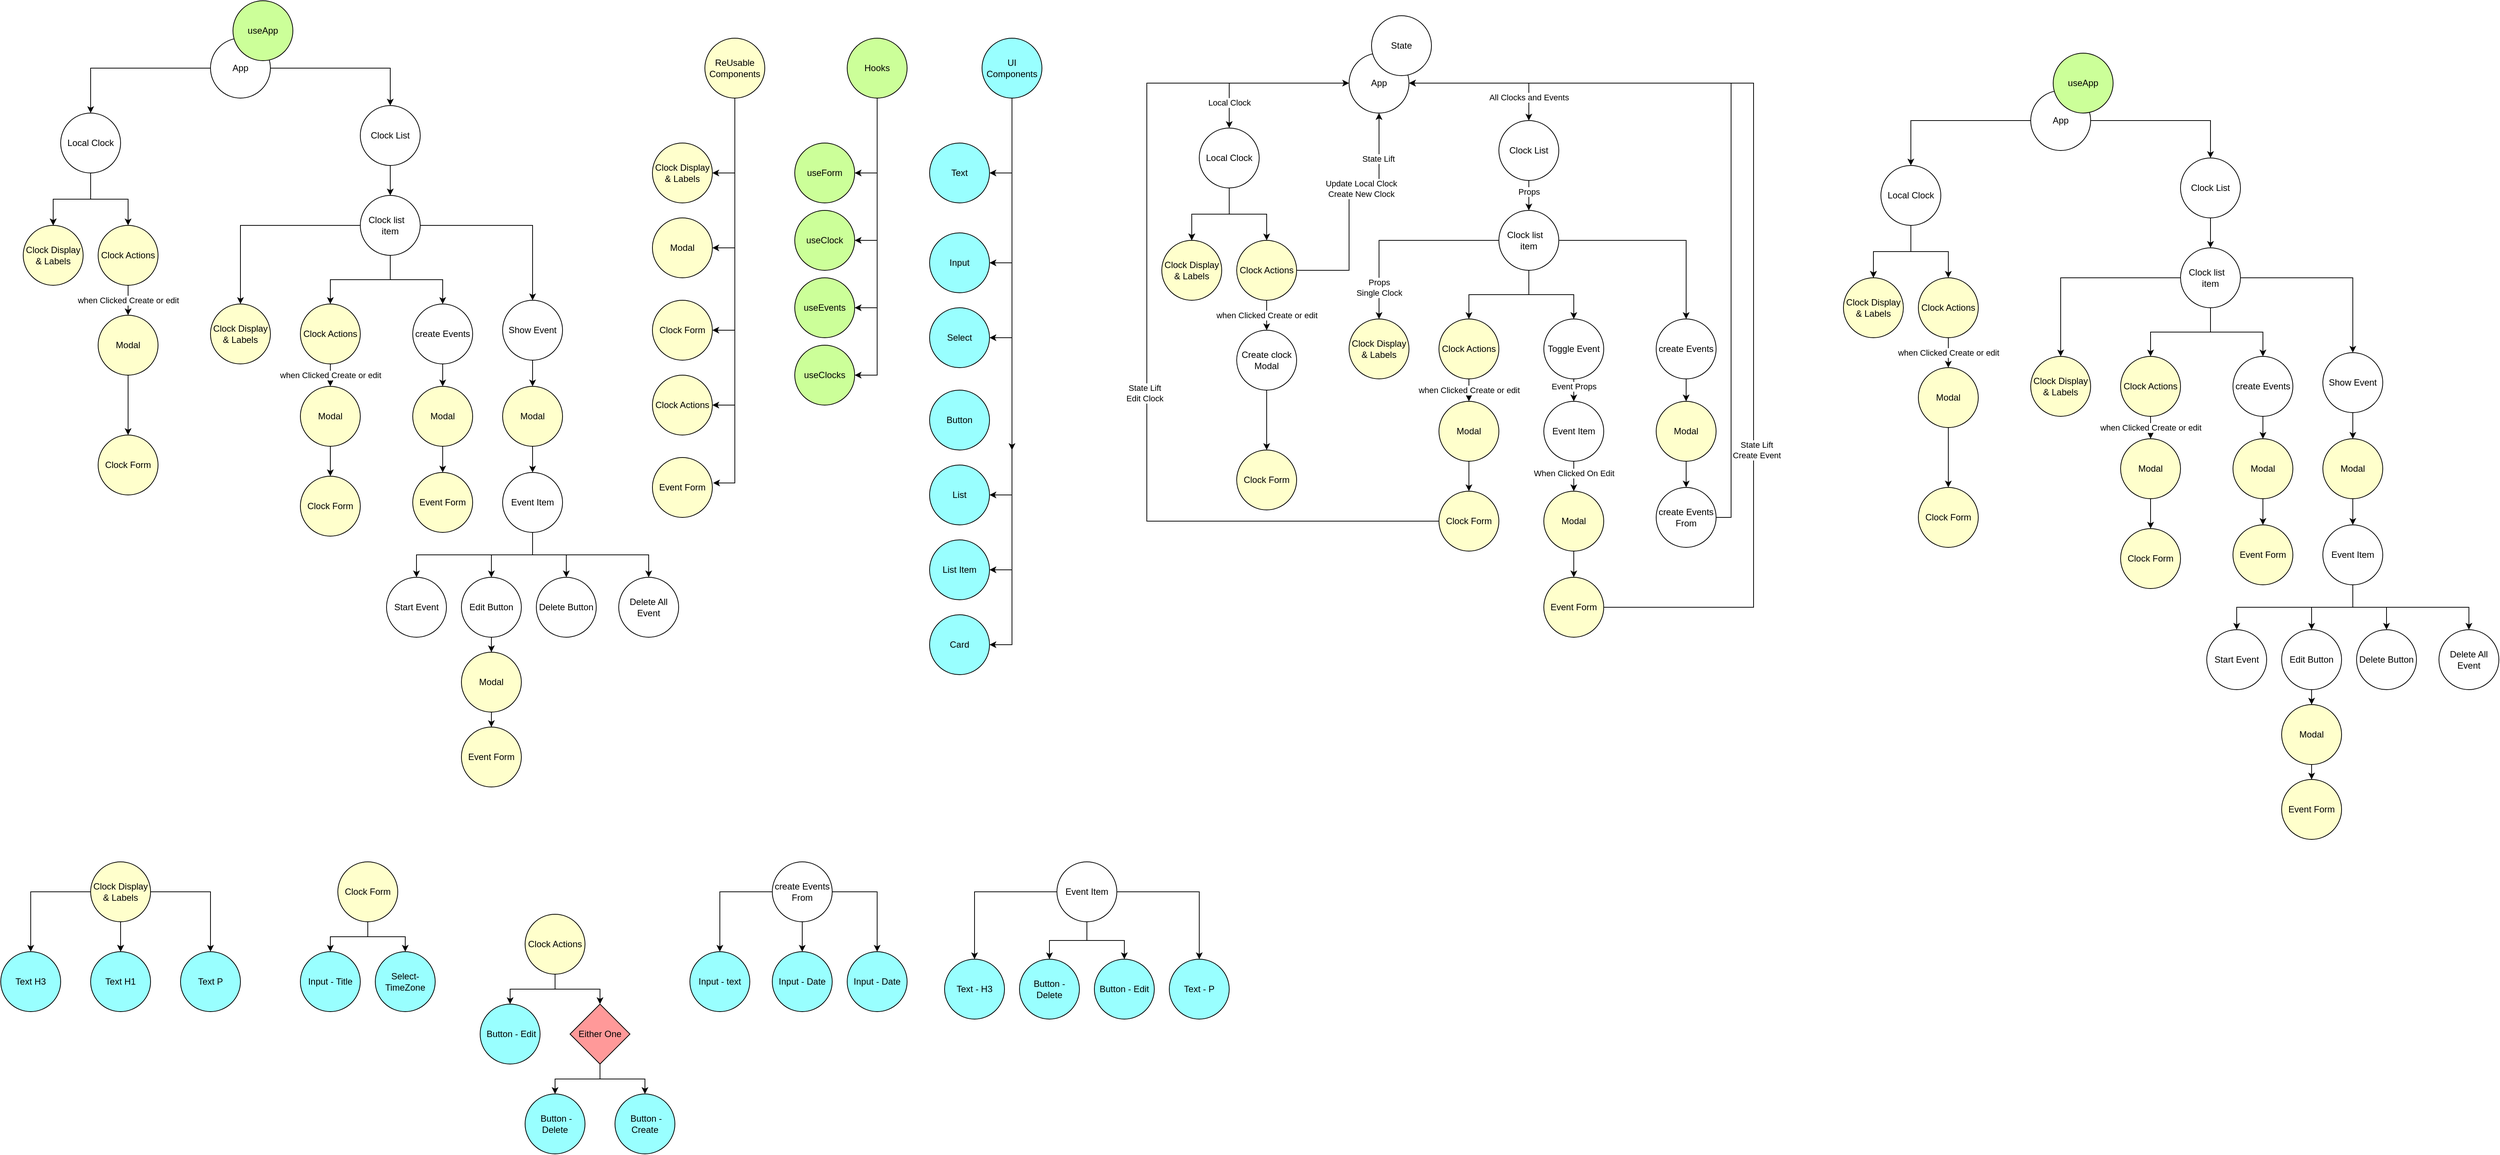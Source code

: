 <mxfile version="24.3.1" type="device">
  <diagram name="Page-1" id="4IScAdLVQbyTblqfuar1">
    <mxGraphModel dx="2673" dy="1103" grid="1" gridSize="10" guides="1" tooltips="1" connect="1" arrows="1" fold="1" page="1" pageScale="1" pageWidth="850" pageHeight="1100" math="0" shadow="0">
      <root>
        <mxCell id="0" />
        <mxCell id="1" parent="0" />
        <mxCell id="3OqYs08iJ2TYGvWtHfqb-6" value="" style="edgeStyle=orthogonalEdgeStyle;rounded=0;orthogonalLoop=1;jettySize=auto;html=1;" parent="1" source="3OqYs08iJ2TYGvWtHfqb-1" target="3OqYs08iJ2TYGvWtHfqb-5" edge="1">
          <mxGeometry relative="1" as="geometry" />
        </mxCell>
        <mxCell id="3OqYs08iJ2TYGvWtHfqb-8" value="" style="edgeStyle=orthogonalEdgeStyle;rounded=0;orthogonalLoop=1;jettySize=auto;html=1;" parent="1" source="3OqYs08iJ2TYGvWtHfqb-1" target="3OqYs08iJ2TYGvWtHfqb-7" edge="1">
          <mxGeometry relative="1" as="geometry" />
        </mxCell>
        <mxCell id="3OqYs08iJ2TYGvWtHfqb-1" value="App" style="ellipse;whiteSpace=wrap;html=1;aspect=fixed;" parent="1" vertex="1">
          <mxGeometry x="280" y="90" width="80" height="80" as="geometry" />
        </mxCell>
        <mxCell id="3OqYs08iJ2TYGvWtHfqb-21" value="" style="edgeStyle=orthogonalEdgeStyle;rounded=0;orthogonalLoop=1;jettySize=auto;html=1;" parent="1" source="3OqYs08iJ2TYGvWtHfqb-5" target="3OqYs08iJ2TYGvWtHfqb-20" edge="1">
          <mxGeometry relative="1" as="geometry" />
        </mxCell>
        <mxCell id="3OqYs08iJ2TYGvWtHfqb-22" value="" style="edgeStyle=orthogonalEdgeStyle;rounded=0;orthogonalLoop=1;jettySize=auto;html=1;" parent="1" source="3OqYs08iJ2TYGvWtHfqb-5" target="3OqYs08iJ2TYGvWtHfqb-20" edge="1">
          <mxGeometry relative="1" as="geometry" />
        </mxCell>
        <mxCell id="3OqYs08iJ2TYGvWtHfqb-25" value="" style="edgeStyle=orthogonalEdgeStyle;rounded=0;orthogonalLoop=1;jettySize=auto;html=1;" parent="1" source="3OqYs08iJ2TYGvWtHfqb-5" target="3OqYs08iJ2TYGvWtHfqb-24" edge="1">
          <mxGeometry relative="1" as="geometry" />
        </mxCell>
        <mxCell id="3OqYs08iJ2TYGvWtHfqb-5" value="Local Clock" style="ellipse;whiteSpace=wrap;html=1;aspect=fixed;" parent="1" vertex="1">
          <mxGeometry x="80" y="190" width="80" height="80" as="geometry" />
        </mxCell>
        <mxCell id="3OqYs08iJ2TYGvWtHfqb-30" value="" style="edgeStyle=orthogonalEdgeStyle;rounded=0;orthogonalLoop=1;jettySize=auto;html=1;" parent="1" source="3OqYs08iJ2TYGvWtHfqb-7" target="3OqYs08iJ2TYGvWtHfqb-29" edge="1">
          <mxGeometry relative="1" as="geometry" />
        </mxCell>
        <mxCell id="3OqYs08iJ2TYGvWtHfqb-7" value="Clock List" style="ellipse;whiteSpace=wrap;html=1;aspect=fixed;" parent="1" vertex="1">
          <mxGeometry x="480" y="180" width="80" height="80" as="geometry" />
        </mxCell>
        <mxCell id="3OqYs08iJ2TYGvWtHfqb-52" style="edgeStyle=orthogonalEdgeStyle;rounded=0;orthogonalLoop=1;jettySize=auto;html=1;" parent="1" source="3OqYs08iJ2TYGvWtHfqb-9" target="3OqYs08iJ2TYGvWtHfqb-51" edge="1">
          <mxGeometry relative="1" as="geometry" />
        </mxCell>
        <mxCell id="3OqYs08iJ2TYGvWtHfqb-9" value="Modal" style="ellipse;whiteSpace=wrap;html=1;aspect=fixed;fillColor=#FFFFCC;" parent="1" vertex="1">
          <mxGeometry x="130" y="460" width="80" height="80" as="geometry" />
        </mxCell>
        <mxCell id="3OqYs08iJ2TYGvWtHfqb-38" value="" style="edgeStyle=orthogonalEdgeStyle;rounded=0;orthogonalLoop=1;jettySize=auto;html=1;" parent="1" source="3OqYs08iJ2TYGvWtHfqb-11" target="3OqYs08iJ2TYGvWtHfqb-12" edge="1">
          <mxGeometry relative="1" as="geometry">
            <Array as="points">
              <mxPoint x="980" y="270" />
            </Array>
          </mxGeometry>
        </mxCell>
        <mxCell id="3OqYs08iJ2TYGvWtHfqb-43" style="edgeStyle=orthogonalEdgeStyle;rounded=0;orthogonalLoop=1;jettySize=auto;html=1;entryX=1;entryY=0.5;entryDx=0;entryDy=0;" parent="1" source="3OqYs08iJ2TYGvWtHfqb-11" target="3OqYs08iJ2TYGvWtHfqb-42" edge="1">
          <mxGeometry relative="1" as="geometry" />
        </mxCell>
        <mxCell id="3OqYs08iJ2TYGvWtHfqb-50" style="edgeStyle=orthogonalEdgeStyle;rounded=0;orthogonalLoop=1;jettySize=auto;html=1;entryX=1;entryY=0.5;entryDx=0;entryDy=0;" parent="1" source="3OqYs08iJ2TYGvWtHfqb-11" target="3OqYs08iJ2TYGvWtHfqb-49" edge="1">
          <mxGeometry relative="1" as="geometry" />
        </mxCell>
        <mxCell id="3OqYs08iJ2TYGvWtHfqb-96" style="edgeStyle=orthogonalEdgeStyle;rounded=0;orthogonalLoop=1;jettySize=auto;html=1;entryX=1;entryY=0.5;entryDx=0;entryDy=0;" parent="1" source="3OqYs08iJ2TYGvWtHfqb-11" target="3OqYs08iJ2TYGvWtHfqb-95" edge="1">
          <mxGeometry relative="1" as="geometry" />
        </mxCell>
        <mxCell id="3OqYs08iJ2TYGvWtHfqb-11" value="R&lt;span style=&quot;background-color: initial;&quot;&gt;eUsable Components&lt;/span&gt;" style="ellipse;whiteSpace=wrap;html=1;aspect=fixed;fillColor=#FFFFCC;" parent="1" vertex="1">
          <mxGeometry x="940" y="90" width="80" height="80" as="geometry" />
        </mxCell>
        <mxCell id="3OqYs08iJ2TYGvWtHfqb-12" value="Clock Display &amp;amp; Labels" style="ellipse;whiteSpace=wrap;html=1;aspect=fixed;fillColor=#FFFFCC;" parent="1" vertex="1">
          <mxGeometry x="870" y="230" width="80" height="80" as="geometry" />
        </mxCell>
        <mxCell id="3OqYs08iJ2TYGvWtHfqb-20" value="Clock Display &amp;amp; Labels" style="ellipse;whiteSpace=wrap;html=1;aspect=fixed;fillColor=#FFFFCC;" parent="1" vertex="1">
          <mxGeometry x="30" y="340" width="80" height="80" as="geometry" />
        </mxCell>
        <mxCell id="3OqYs08iJ2TYGvWtHfqb-58" value="" style="edgeStyle=orthogonalEdgeStyle;rounded=0;orthogonalLoop=1;jettySize=auto;html=1;" parent="1" source="3OqYs08iJ2TYGvWtHfqb-24" target="3OqYs08iJ2TYGvWtHfqb-9" edge="1">
          <mxGeometry relative="1" as="geometry" />
        </mxCell>
        <mxCell id="3OqYs08iJ2TYGvWtHfqb-59" value="when Clicked Create or edit" style="edgeLabel;html=1;align=center;verticalAlign=middle;resizable=0;points=[];" parent="3OqYs08iJ2TYGvWtHfqb-58" vertex="1" connectable="0">
          <mxGeometry x="-0.55" y="1" relative="1" as="geometry">
            <mxPoint x="-1" y="11" as="offset" />
          </mxGeometry>
        </mxCell>
        <mxCell id="3OqYs08iJ2TYGvWtHfqb-24" value="Clock Actions" style="ellipse;whiteSpace=wrap;html=1;aspect=fixed;fillColor=#FFFFCC;" parent="1" vertex="1">
          <mxGeometry x="130" y="340" width="80" height="80" as="geometry" />
        </mxCell>
        <mxCell id="3OqYs08iJ2TYGvWtHfqb-35" value="" style="edgeStyle=orthogonalEdgeStyle;rounded=0;orthogonalLoop=1;jettySize=auto;html=1;" parent="1" source="3OqYs08iJ2TYGvWtHfqb-29" target="3OqYs08iJ2TYGvWtHfqb-31" edge="1">
          <mxGeometry relative="1" as="geometry" />
        </mxCell>
        <mxCell id="3OqYs08iJ2TYGvWtHfqb-63" style="edgeStyle=orthogonalEdgeStyle;rounded=0;orthogonalLoop=1;jettySize=auto;html=1;entryX=0.5;entryY=0;entryDx=0;entryDy=0;" parent="1" source="3OqYs08iJ2TYGvWtHfqb-29" target="3OqYs08iJ2TYGvWtHfqb-60" edge="1">
          <mxGeometry relative="1" as="geometry" />
        </mxCell>
        <mxCell id="3OqYs08iJ2TYGvWtHfqb-145" style="edgeStyle=orthogonalEdgeStyle;rounded=0;orthogonalLoop=1;jettySize=auto;html=1;entryX=0.5;entryY=0;entryDx=0;entryDy=0;" parent="1" source="3OqYs08iJ2TYGvWtHfqb-29" target="3OqYs08iJ2TYGvWtHfqb-97" edge="1">
          <mxGeometry relative="1" as="geometry" />
        </mxCell>
        <mxCell id="3OqYs08iJ2TYGvWtHfqb-146" style="edgeStyle=orthogonalEdgeStyle;rounded=0;orthogonalLoop=1;jettySize=auto;html=1;" parent="1" source="3OqYs08iJ2TYGvWtHfqb-29" target="3OqYs08iJ2TYGvWtHfqb-32" edge="1">
          <mxGeometry relative="1" as="geometry" />
        </mxCell>
        <mxCell id="3OqYs08iJ2TYGvWtHfqb-29" value="Clock list&amp;nbsp; &amp;nbsp;&lt;div&gt;item&lt;/div&gt;" style="ellipse;whiteSpace=wrap;html=1;aspect=fixed;" parent="1" vertex="1">
          <mxGeometry x="480" y="300" width="80" height="80" as="geometry" />
        </mxCell>
        <mxCell id="3OqYs08iJ2TYGvWtHfqb-31" value="Clock Display &amp;amp; Labels" style="ellipse;whiteSpace=wrap;html=1;aspect=fixed;fillColor=#FFFFCC;" parent="1" vertex="1">
          <mxGeometry x="280" y="445" width="80" height="80" as="geometry" />
        </mxCell>
        <mxCell id="wbO4EIsKy-LPrH-x_eMv-4" style="edgeStyle=orthogonalEdgeStyle;rounded=0;orthogonalLoop=1;jettySize=auto;html=1;entryX=0.5;entryY=0;entryDx=0;entryDy=0;" edge="1" parent="1" source="3OqYs08iJ2TYGvWtHfqb-32" target="wbO4EIsKy-LPrH-x_eMv-3">
          <mxGeometry relative="1" as="geometry" />
        </mxCell>
        <mxCell id="3OqYs08iJ2TYGvWtHfqb-32" value="Show Event" style="ellipse;whiteSpace=wrap;html=1;aspect=fixed;" parent="1" vertex="1">
          <mxGeometry x="670" y="440" width="80" height="80" as="geometry" />
        </mxCell>
        <mxCell id="wbO4EIsKy-LPrH-x_eMv-10" style="edgeStyle=orthogonalEdgeStyle;rounded=0;orthogonalLoop=1;jettySize=auto;html=1;entryX=0.5;entryY=0;entryDx=0;entryDy=0;" edge="1" parent="1" source="3OqYs08iJ2TYGvWtHfqb-36" target="wbO4EIsKy-LPrH-x_eMv-7">
          <mxGeometry relative="1" as="geometry" />
        </mxCell>
        <mxCell id="wbO4EIsKy-LPrH-x_eMv-11" style="edgeStyle=orthogonalEdgeStyle;rounded=0;orthogonalLoop=1;jettySize=auto;html=1;entryX=0.5;entryY=0;entryDx=0;entryDy=0;" edge="1" parent="1" source="3OqYs08iJ2TYGvWtHfqb-36" target="wbO4EIsKy-LPrH-x_eMv-8">
          <mxGeometry relative="1" as="geometry" />
        </mxCell>
        <mxCell id="wbO4EIsKy-LPrH-x_eMv-12" style="edgeStyle=orthogonalEdgeStyle;rounded=0;orthogonalLoop=1;jettySize=auto;html=1;" edge="1" parent="1" source="3OqYs08iJ2TYGvWtHfqb-36" target="wbO4EIsKy-LPrH-x_eMv-6">
          <mxGeometry relative="1" as="geometry">
            <Array as="points">
              <mxPoint x="710" y="780" />
              <mxPoint x="555" y="780" />
            </Array>
          </mxGeometry>
        </mxCell>
        <mxCell id="wbO4EIsKy-LPrH-x_eMv-13" style="edgeStyle=orthogonalEdgeStyle;rounded=0;orthogonalLoop=1;jettySize=auto;html=1;entryX=0.5;entryY=0;entryDx=0;entryDy=0;" edge="1" parent="1" source="3OqYs08iJ2TYGvWtHfqb-36" target="wbO4EIsKy-LPrH-x_eMv-9">
          <mxGeometry relative="1" as="geometry">
            <Array as="points">
              <mxPoint x="710" y="780" />
              <mxPoint x="865" y="780" />
            </Array>
          </mxGeometry>
        </mxCell>
        <mxCell id="3OqYs08iJ2TYGvWtHfqb-36" value="Event Item" style="ellipse;whiteSpace=wrap;html=1;aspect=fixed;" parent="1" vertex="1">
          <mxGeometry x="670" y="670" width="80" height="80" as="geometry" />
        </mxCell>
        <mxCell id="3OqYs08iJ2TYGvWtHfqb-41" value="useForm" style="ellipse;whiteSpace=wrap;html=1;aspect=fixed;fillColor=#CCFF99;" parent="1" vertex="1">
          <mxGeometry x="1060" y="230" width="80" height="80" as="geometry" />
        </mxCell>
        <mxCell id="3OqYs08iJ2TYGvWtHfqb-42" value="Modal" style="ellipse;whiteSpace=wrap;html=1;aspect=fixed;fillColor=#FFFFCC;" parent="1" vertex="1">
          <mxGeometry x="870" y="330" width="80" height="80" as="geometry" />
        </mxCell>
        <mxCell id="3OqYs08iJ2TYGvWtHfqb-48" style="edgeStyle=orthogonalEdgeStyle;rounded=0;orthogonalLoop=1;jettySize=auto;html=1;entryX=1;entryY=0.5;entryDx=0;entryDy=0;" parent="1" source="3OqYs08iJ2TYGvWtHfqb-47" target="3OqYs08iJ2TYGvWtHfqb-41" edge="1">
          <mxGeometry relative="1" as="geometry" />
        </mxCell>
        <mxCell id="3OqYs08iJ2TYGvWtHfqb-141" style="edgeStyle=orthogonalEdgeStyle;rounded=0;orthogonalLoop=1;jettySize=auto;html=1;entryX=1;entryY=0.5;entryDx=0;entryDy=0;" parent="1" source="3OqYs08iJ2TYGvWtHfqb-47" target="3OqYs08iJ2TYGvWtHfqb-137" edge="1">
          <mxGeometry relative="1" as="geometry" />
        </mxCell>
        <mxCell id="3OqYs08iJ2TYGvWtHfqb-142" style="edgeStyle=orthogonalEdgeStyle;rounded=0;orthogonalLoop=1;jettySize=auto;html=1;entryX=1;entryY=0.5;entryDx=0;entryDy=0;" parent="1" source="3OqYs08iJ2TYGvWtHfqb-47" target="3OqYs08iJ2TYGvWtHfqb-138" edge="1">
          <mxGeometry relative="1" as="geometry" />
        </mxCell>
        <mxCell id="3OqYs08iJ2TYGvWtHfqb-190" style="edgeStyle=orthogonalEdgeStyle;rounded=0;orthogonalLoop=1;jettySize=auto;html=1;entryX=1;entryY=0.5;entryDx=0;entryDy=0;" parent="1" source="3OqYs08iJ2TYGvWtHfqb-47" target="3OqYs08iJ2TYGvWtHfqb-189" edge="1">
          <mxGeometry relative="1" as="geometry" />
        </mxCell>
        <mxCell id="3OqYs08iJ2TYGvWtHfqb-47" value="Hooks" style="ellipse;whiteSpace=wrap;html=1;aspect=fixed;fillColor=#CCFF99;" parent="1" vertex="1">
          <mxGeometry x="1130" y="90" width="80" height="80" as="geometry" />
        </mxCell>
        <mxCell id="3OqYs08iJ2TYGvWtHfqb-49" value="Clock Form" style="ellipse;whiteSpace=wrap;html=1;aspect=fixed;fillColor=#FFFFCC;" parent="1" vertex="1">
          <mxGeometry x="870" y="440" width="80" height="80" as="geometry" />
        </mxCell>
        <mxCell id="3OqYs08iJ2TYGvWtHfqb-51" value="Clock Form" style="ellipse;whiteSpace=wrap;html=1;aspect=fixed;fillColor=#FFFFCC;" parent="1" vertex="1">
          <mxGeometry x="130" y="620" width="80" height="80" as="geometry" />
        </mxCell>
        <mxCell id="3OqYs08iJ2TYGvWtHfqb-53" style="edgeStyle=orthogonalEdgeStyle;rounded=0;orthogonalLoop=1;jettySize=auto;html=1;" parent="1" source="3OqYs08iJ2TYGvWtHfqb-54" target="3OqYs08iJ2TYGvWtHfqb-55" edge="1">
          <mxGeometry relative="1" as="geometry" />
        </mxCell>
        <mxCell id="3OqYs08iJ2TYGvWtHfqb-55" value="Event Form" style="ellipse;whiteSpace=wrap;html=1;aspect=fixed;fillColor=#FFFFCC;" parent="1" vertex="1">
          <mxGeometry x="615" y="1010" width="80" height="80" as="geometry" />
        </mxCell>
        <mxCell id="3OqYs08iJ2TYGvWtHfqb-65" value="" style="edgeStyle=orthogonalEdgeStyle;rounded=0;orthogonalLoop=1;jettySize=auto;html=1;" parent="1" source="3OqYs08iJ2TYGvWtHfqb-60" target="3OqYs08iJ2TYGvWtHfqb-64" edge="1">
          <mxGeometry relative="1" as="geometry" />
        </mxCell>
        <mxCell id="3OqYs08iJ2TYGvWtHfqb-60" value="create Events" style="ellipse;whiteSpace=wrap;html=1;aspect=fixed;" parent="1" vertex="1">
          <mxGeometry x="550" y="445" width="80" height="80" as="geometry" />
        </mxCell>
        <mxCell id="3OqYs08iJ2TYGvWtHfqb-67" value="" style="edgeStyle=orthogonalEdgeStyle;rounded=0;orthogonalLoop=1;jettySize=auto;html=1;" parent="1" source="3OqYs08iJ2TYGvWtHfqb-64" target="3OqYs08iJ2TYGvWtHfqb-66" edge="1">
          <mxGeometry relative="1" as="geometry" />
        </mxCell>
        <mxCell id="3OqYs08iJ2TYGvWtHfqb-64" value="Modal" style="ellipse;whiteSpace=wrap;html=1;aspect=fixed;fillColor=#FFFFCC;" parent="1" vertex="1">
          <mxGeometry x="550" y="555" width="80" height="80" as="geometry" />
        </mxCell>
        <mxCell id="3OqYs08iJ2TYGvWtHfqb-66" value="Event Form" style="ellipse;whiteSpace=wrap;html=1;aspect=fixed;fillColor=#FFFFCC;" parent="1" vertex="1">
          <mxGeometry x="550" y="670" width="80" height="80" as="geometry" />
        </mxCell>
        <mxCell id="3OqYs08iJ2TYGvWtHfqb-70" style="edgeStyle=orthogonalEdgeStyle;rounded=0;orthogonalLoop=1;jettySize=auto;html=1;entryX=1;entryY=0.5;entryDx=0;entryDy=0;" parent="1" source="3OqYs08iJ2TYGvWtHfqb-68" target="3OqYs08iJ2TYGvWtHfqb-69" edge="1">
          <mxGeometry relative="1" as="geometry" />
        </mxCell>
        <mxCell id="3OqYs08iJ2TYGvWtHfqb-75" style="edgeStyle=orthogonalEdgeStyle;rounded=0;orthogonalLoop=1;jettySize=auto;html=1;entryX=1;entryY=0.5;entryDx=0;entryDy=0;" parent="1" source="3OqYs08iJ2TYGvWtHfqb-68" target="3OqYs08iJ2TYGvWtHfqb-72" edge="1">
          <mxGeometry relative="1" as="geometry" />
        </mxCell>
        <mxCell id="3OqYs08iJ2TYGvWtHfqb-76" style="edgeStyle=orthogonalEdgeStyle;rounded=0;orthogonalLoop=1;jettySize=auto;html=1;entryX=1;entryY=0.5;entryDx=0;entryDy=0;" parent="1" source="3OqYs08iJ2TYGvWtHfqb-68" target="3OqYs08iJ2TYGvWtHfqb-71" edge="1">
          <mxGeometry relative="1" as="geometry" />
        </mxCell>
        <mxCell id="3OqYs08iJ2TYGvWtHfqb-80" style="edgeStyle=orthogonalEdgeStyle;rounded=0;orthogonalLoop=1;jettySize=auto;html=1;" parent="1" source="3OqYs08iJ2TYGvWtHfqb-68" edge="1">
          <mxGeometry relative="1" as="geometry">
            <mxPoint x="1350" y="640" as="targetPoint" />
          </mxGeometry>
        </mxCell>
        <mxCell id="3OqYs08iJ2TYGvWtHfqb-83" style="edgeStyle=orthogonalEdgeStyle;rounded=0;orthogonalLoop=1;jettySize=auto;html=1;entryX=1;entryY=0.5;entryDx=0;entryDy=0;" parent="1" source="3OqYs08iJ2TYGvWtHfqb-68" target="3OqYs08iJ2TYGvWtHfqb-77" edge="1">
          <mxGeometry relative="1" as="geometry" />
        </mxCell>
        <mxCell id="3OqYs08iJ2TYGvWtHfqb-84" style="edgeStyle=orthogonalEdgeStyle;rounded=0;orthogonalLoop=1;jettySize=auto;html=1;entryX=1;entryY=0.5;entryDx=0;entryDy=0;" parent="1" source="3OqYs08iJ2TYGvWtHfqb-68" target="3OqYs08iJ2TYGvWtHfqb-78" edge="1">
          <mxGeometry relative="1" as="geometry" />
        </mxCell>
        <mxCell id="3OqYs08iJ2TYGvWtHfqb-85" style="edgeStyle=orthogonalEdgeStyle;rounded=0;orthogonalLoop=1;jettySize=auto;html=1;entryX=1;entryY=0.5;entryDx=0;entryDy=0;" parent="1" source="3OqYs08iJ2TYGvWtHfqb-68" target="3OqYs08iJ2TYGvWtHfqb-79" edge="1">
          <mxGeometry relative="1" as="geometry" />
        </mxCell>
        <mxCell id="3OqYs08iJ2TYGvWtHfqb-68" value="UI Components" style="ellipse;whiteSpace=wrap;html=1;aspect=fixed;fillColor=#99FFFF;" parent="1" vertex="1">
          <mxGeometry x="1310" y="90" width="80" height="80" as="geometry" />
        </mxCell>
        <mxCell id="3OqYs08iJ2TYGvWtHfqb-69" value="Text" style="ellipse;whiteSpace=wrap;html=1;aspect=fixed;fillColor=#99FFFF;" parent="1" vertex="1">
          <mxGeometry x="1240" y="230" width="80" height="80" as="geometry" />
        </mxCell>
        <mxCell id="3OqYs08iJ2TYGvWtHfqb-71" value="Input" style="ellipse;whiteSpace=wrap;html=1;aspect=fixed;fillColor=#99FFFF;" parent="1" vertex="1">
          <mxGeometry x="1240" y="350" width="80" height="80" as="geometry" />
        </mxCell>
        <mxCell id="3OqYs08iJ2TYGvWtHfqb-72" value="Select" style="ellipse;whiteSpace=wrap;html=1;aspect=fixed;fillColor=#99FFFF;" parent="1" vertex="1">
          <mxGeometry x="1240" y="450" width="80" height="80" as="geometry" />
        </mxCell>
        <mxCell id="3OqYs08iJ2TYGvWtHfqb-73" value="Button" style="ellipse;whiteSpace=wrap;html=1;aspect=fixed;fillColor=#99FFFF;" parent="1" vertex="1">
          <mxGeometry x="1240" y="560" width="80" height="80" as="geometry" />
        </mxCell>
        <mxCell id="3OqYs08iJ2TYGvWtHfqb-77" value="List" style="ellipse;whiteSpace=wrap;html=1;aspect=fixed;fillColor=#99FFFF;" parent="1" vertex="1">
          <mxGeometry x="1240" y="660" width="80" height="80" as="geometry" />
        </mxCell>
        <mxCell id="3OqYs08iJ2TYGvWtHfqb-78" value="List Item" style="ellipse;whiteSpace=wrap;html=1;aspect=fixed;fillColor=#99FFFF;" parent="1" vertex="1">
          <mxGeometry x="1240" y="760" width="80" height="80" as="geometry" />
        </mxCell>
        <mxCell id="3OqYs08iJ2TYGvWtHfqb-79" value="Card" style="ellipse;whiteSpace=wrap;html=1;aspect=fixed;fillColor=#99FFFF;" parent="1" vertex="1">
          <mxGeometry x="1240" y="860" width="80" height="80" as="geometry" />
        </mxCell>
        <mxCell id="3OqYs08iJ2TYGvWtHfqb-90" value="" style="edgeStyle=orthogonalEdgeStyle;rounded=0;orthogonalLoop=1;jettySize=auto;html=1;" parent="1" source="3OqYs08iJ2TYGvWtHfqb-86" target="3OqYs08iJ2TYGvWtHfqb-88" edge="1">
          <mxGeometry relative="1" as="geometry" />
        </mxCell>
        <mxCell id="3OqYs08iJ2TYGvWtHfqb-91" style="edgeStyle=orthogonalEdgeStyle;rounded=0;orthogonalLoop=1;jettySize=auto;html=1;" parent="1" source="3OqYs08iJ2TYGvWtHfqb-86" target="3OqYs08iJ2TYGvWtHfqb-88" edge="1">
          <mxGeometry relative="1" as="geometry" />
        </mxCell>
        <mxCell id="3OqYs08iJ2TYGvWtHfqb-93" style="edgeStyle=orthogonalEdgeStyle;rounded=0;orthogonalLoop=1;jettySize=auto;html=1;" parent="1" source="3OqYs08iJ2TYGvWtHfqb-86" target="3OqYs08iJ2TYGvWtHfqb-89" edge="1">
          <mxGeometry relative="1" as="geometry" />
        </mxCell>
        <mxCell id="3OqYs08iJ2TYGvWtHfqb-94" style="edgeStyle=orthogonalEdgeStyle;rounded=0;orthogonalLoop=1;jettySize=auto;html=1;entryX=0.5;entryY=0;entryDx=0;entryDy=0;" parent="1" source="3OqYs08iJ2TYGvWtHfqb-86" target="3OqYs08iJ2TYGvWtHfqb-87" edge="1">
          <mxGeometry relative="1" as="geometry" />
        </mxCell>
        <mxCell id="3OqYs08iJ2TYGvWtHfqb-86" value="Clock Display &amp;amp; Labels" style="ellipse;whiteSpace=wrap;html=1;aspect=fixed;fillColor=#FFFFCC;" parent="1" vertex="1">
          <mxGeometry x="120" y="1190" width="80" height="80" as="geometry" />
        </mxCell>
        <mxCell id="3OqYs08iJ2TYGvWtHfqb-87" value="Text H3" style="ellipse;whiteSpace=wrap;html=1;aspect=fixed;fillColor=#99FFFF;" parent="1" vertex="1">
          <mxGeometry y="1310" width="80" height="80" as="geometry" />
        </mxCell>
        <mxCell id="3OqYs08iJ2TYGvWtHfqb-88" value="Text H1" style="ellipse;whiteSpace=wrap;html=1;aspect=fixed;fillColor=#99FFFF;" parent="1" vertex="1">
          <mxGeometry x="120" y="1310" width="80" height="80" as="geometry" />
        </mxCell>
        <mxCell id="3OqYs08iJ2TYGvWtHfqb-89" value="Text P" style="ellipse;whiteSpace=wrap;html=1;aspect=fixed;fillColor=#99FFFF;" parent="1" vertex="1">
          <mxGeometry x="240" y="1310" width="80" height="80" as="geometry" />
        </mxCell>
        <mxCell id="3OqYs08iJ2TYGvWtHfqb-95" value="Clock Actions" style="ellipse;whiteSpace=wrap;html=1;aspect=fixed;fillColor=#FFFFCC;" parent="1" vertex="1">
          <mxGeometry x="870" y="540" width="80" height="80" as="geometry" />
        </mxCell>
        <mxCell id="3OqYs08iJ2TYGvWtHfqb-102" value="" style="edgeStyle=orthogonalEdgeStyle;rounded=0;orthogonalLoop=1;jettySize=auto;html=1;" parent="1" source="3OqYs08iJ2TYGvWtHfqb-97" target="3OqYs08iJ2TYGvWtHfqb-99" edge="1">
          <mxGeometry relative="1" as="geometry" />
        </mxCell>
        <mxCell id="3OqYs08iJ2TYGvWtHfqb-97" value="Clock Actions" style="ellipse;whiteSpace=wrap;html=1;aspect=fixed;fillColor=#FFFFCC;" parent="1" vertex="1">
          <mxGeometry x="400" y="445" width="80" height="80" as="geometry" />
        </mxCell>
        <mxCell id="3OqYs08iJ2TYGvWtHfqb-98" style="edgeStyle=orthogonalEdgeStyle;rounded=0;orthogonalLoop=1;jettySize=auto;html=1;" parent="1" source="3OqYs08iJ2TYGvWtHfqb-99" target="3OqYs08iJ2TYGvWtHfqb-101" edge="1">
          <mxGeometry relative="1" as="geometry" />
        </mxCell>
        <mxCell id="3OqYs08iJ2TYGvWtHfqb-99" value="Modal" style="ellipse;whiteSpace=wrap;html=1;aspect=fixed;fillColor=#FFFFCC;" parent="1" vertex="1">
          <mxGeometry x="400" y="555" width="80" height="80" as="geometry" />
        </mxCell>
        <mxCell id="3OqYs08iJ2TYGvWtHfqb-100" value="when Clicked Create or edit" style="edgeLabel;html=1;align=center;verticalAlign=middle;resizable=0;points=[];" parent="1" vertex="1" connectable="0">
          <mxGeometry x="440" y="540" as="geometry" />
        </mxCell>
        <mxCell id="3OqYs08iJ2TYGvWtHfqb-101" value="Clock Form" style="ellipse;whiteSpace=wrap;html=1;aspect=fixed;fillColor=#FFFFCC;" parent="1" vertex="1">
          <mxGeometry x="400" y="675" width="80" height="80" as="geometry" />
        </mxCell>
        <mxCell id="3OqYs08iJ2TYGvWtHfqb-106" style="edgeStyle=orthogonalEdgeStyle;rounded=0;orthogonalLoop=1;jettySize=auto;html=1;entryX=0.5;entryY=0;entryDx=0;entryDy=0;" parent="1" source="3OqYs08iJ2TYGvWtHfqb-103" target="3OqYs08iJ2TYGvWtHfqb-104" edge="1">
          <mxGeometry relative="1" as="geometry" />
        </mxCell>
        <mxCell id="3OqYs08iJ2TYGvWtHfqb-107" style="edgeStyle=orthogonalEdgeStyle;rounded=0;orthogonalLoop=1;jettySize=auto;html=1;" parent="1" source="3OqYs08iJ2TYGvWtHfqb-103" target="3OqYs08iJ2TYGvWtHfqb-105" edge="1">
          <mxGeometry relative="1" as="geometry" />
        </mxCell>
        <mxCell id="3OqYs08iJ2TYGvWtHfqb-103" value="Clock Form" style="ellipse;whiteSpace=wrap;html=1;aspect=fixed;fillColor=#FFFFCC;" parent="1" vertex="1">
          <mxGeometry x="450" y="1190" width="80" height="80" as="geometry" />
        </mxCell>
        <mxCell id="3OqYs08iJ2TYGvWtHfqb-104" value="Input - Title" style="ellipse;whiteSpace=wrap;html=1;aspect=fixed;fillColor=#99FFFF;" parent="1" vertex="1">
          <mxGeometry x="400" y="1310" width="80" height="80" as="geometry" />
        </mxCell>
        <mxCell id="3OqYs08iJ2TYGvWtHfqb-105" value="Select- TimeZone" style="ellipse;whiteSpace=wrap;html=1;aspect=fixed;fillColor=#99FFFF;" parent="1" vertex="1">
          <mxGeometry x="500" y="1310" width="80" height="80" as="geometry" />
        </mxCell>
        <mxCell id="3OqYs08iJ2TYGvWtHfqb-112" style="edgeStyle=orthogonalEdgeStyle;rounded=0;orthogonalLoop=1;jettySize=auto;html=1;entryX=0.5;entryY=0;entryDx=0;entryDy=0;" parent="1" source="3OqYs08iJ2TYGvWtHfqb-108" target="3OqYs08iJ2TYGvWtHfqb-109" edge="1">
          <mxGeometry relative="1" as="geometry" />
        </mxCell>
        <mxCell id="3OqYs08iJ2TYGvWtHfqb-116" style="edgeStyle=orthogonalEdgeStyle;rounded=0;orthogonalLoop=1;jettySize=auto;html=1;entryX=0.5;entryY=0;entryDx=0;entryDy=0;" parent="1" source="3OqYs08iJ2TYGvWtHfqb-108" target="3OqYs08iJ2TYGvWtHfqb-115" edge="1">
          <mxGeometry relative="1" as="geometry" />
        </mxCell>
        <mxCell id="3OqYs08iJ2TYGvWtHfqb-108" value="Clock Actions" style="ellipse;whiteSpace=wrap;html=1;aspect=fixed;fillColor=#FFFFCC;" parent="1" vertex="1">
          <mxGeometry x="700" y="1260" width="80" height="80" as="geometry" />
        </mxCell>
        <mxCell id="3OqYs08iJ2TYGvWtHfqb-109" value="&amp;nbsp;Button - Edit&lt;span style=&quot;color: rgba(0, 0, 0, 0); font-family: monospace; font-size: 0px; text-align: start; text-wrap: nowrap;&quot;&gt;%3CmxGraphModel%3E%3Croot%3E%3CmxCell%20id%3D%220%22%2F%3E%3CmxCell%20id%3D%221%22%20parent%3D%220%22%2F%3E%3CmxCell%20id%3D%222%22%20value%3D%22Button%22%20style%3D%22ellipse%3BwhiteSpace%3Dwrap%3Bhtml%3D1%3Baspect%3Dfixed%3BfillColor%3D%2399FFFF%3B%22%20vertex%3D%221%22%20parent%3D%221%22%3E%3CmxGeometry%20x%3D%221180%22%20y%3D%22610%22%20width%3D%2280%22%20height%3D%2280%22%20as%3D%22geometry%22%2F%3E%3C%2FmxCell%3E%3C%2Froot%3E%3C%2FmxGraphModel%3E&lt;/span&gt;" style="ellipse;whiteSpace=wrap;html=1;aspect=fixed;fillColor=#99FFFF;" parent="1" vertex="1">
          <mxGeometry x="640" y="1380" width="80" height="80" as="geometry" />
        </mxCell>
        <mxCell id="3OqYs08iJ2TYGvWtHfqb-110" value="&amp;nbsp;Button - Delete&lt;span style=&quot;color: rgba(0, 0, 0, 0); font-family: monospace; font-size: 0px; text-align: start; text-wrap: nowrap;&quot;&gt;%3CmxGraphModel%3E%3Croot%3E%3CmxCell%20id%3D%220%22%2F%3E%3CmxCell%20id%3D%221%22%20parent%3D%220%22%2F%3E%3CmxCell%20id%3D%222%22%20value%3D%22Button%22%20style%3D%22ellipse%3BwhiteSpace%3Dwrap%3Bhtml%3D1%3Baspect%3Dfixed%3BfillColor%3D%2399FFFF%3B%22%20vertex%3D%221%22%20parent%3D%221%22%3E%3CmxGeometry%20x%3D%221180%22%20y%3D%22610%22%20width%3D%2280%22%20height%3D%2280%22%20as%3D%22geometry%22%2F%3E%3C%2FmxCell%3E%3C%2Froot%3E%3C%2FmxGraphModel%3E&lt;/span&gt;" style="ellipse;whiteSpace=wrap;html=1;aspect=fixed;fillColor=#99FFFF;" parent="1" vertex="1">
          <mxGeometry x="700" y="1500" width="80" height="80" as="geometry" />
        </mxCell>
        <mxCell id="3OqYs08iJ2TYGvWtHfqb-111" value="&amp;nbsp;Button - Create&lt;span style=&quot;color: rgba(0, 0, 0, 0); font-family: monospace; font-size: 0px; text-align: start; text-wrap: nowrap;&quot;&gt;%3CmxGraphModel%3E%3Croot%3E%3CmxCell%20id%3D%220%22%2F%3E%3CmxCell%20id%3D%221%22%20parent%3D%220%22%2F%3E%3CmxCell%20id%3D%222%22%20value%3D%22Button%22%20style%3D%22ellipse%3BwhiteSpace%3Dwrap%3Bhtml%3D1%3Baspect%3Dfixed%3BfillColor%3D%2399FFFF%3B%22%20vertex%3D%221%22%20parent%3D%221%22%3E%3CmxGeometry%20x%3D%221180%22%20y%3D%22610%22%20width%3D%2280%22%20height%3D%2280%22%20as%3D%22geometry%22%2F%3E%3C%2FmxCell%3E%3C%2Froot%3E%3C%2FmxGraphModel%3E&lt;/span&gt;" style="ellipse;whiteSpace=wrap;html=1;aspect=fixed;fillColor=#99FFFF;" parent="1" vertex="1">
          <mxGeometry x="820" y="1500" width="80" height="80" as="geometry" />
        </mxCell>
        <mxCell id="3OqYs08iJ2TYGvWtHfqb-118" style="edgeStyle=orthogonalEdgeStyle;rounded=0;orthogonalLoop=1;jettySize=auto;html=1;entryX=0.5;entryY=0;entryDx=0;entryDy=0;" parent="1" source="3OqYs08iJ2TYGvWtHfqb-115" target="3OqYs08iJ2TYGvWtHfqb-111" edge="1">
          <mxGeometry relative="1" as="geometry" />
        </mxCell>
        <mxCell id="3OqYs08iJ2TYGvWtHfqb-119" style="edgeStyle=orthogonalEdgeStyle;rounded=0;orthogonalLoop=1;jettySize=auto;html=1;entryX=0.5;entryY=0;entryDx=0;entryDy=0;" parent="1" source="3OqYs08iJ2TYGvWtHfqb-115" target="3OqYs08iJ2TYGvWtHfqb-110" edge="1">
          <mxGeometry relative="1" as="geometry" />
        </mxCell>
        <mxCell id="3OqYs08iJ2TYGvWtHfqb-115" value="Either One" style="rhombus;whiteSpace=wrap;html=1;fillColor=#FF9999;" parent="1" vertex="1">
          <mxGeometry x="760" y="1380" width="80" height="80" as="geometry" />
        </mxCell>
        <mxCell id="3OqYs08iJ2TYGvWtHfqb-124" value="" style="edgeStyle=orthogonalEdgeStyle;rounded=0;orthogonalLoop=1;jettySize=auto;html=1;" parent="1" source="3OqYs08iJ2TYGvWtHfqb-120" target="3OqYs08iJ2TYGvWtHfqb-121" edge="1">
          <mxGeometry relative="1" as="geometry" />
        </mxCell>
        <mxCell id="3OqYs08iJ2TYGvWtHfqb-125" style="edgeStyle=orthogonalEdgeStyle;rounded=0;orthogonalLoop=1;jettySize=auto;html=1;entryX=0.5;entryY=0;entryDx=0;entryDy=0;" parent="1" source="3OqYs08iJ2TYGvWtHfqb-120" target="3OqYs08iJ2TYGvWtHfqb-122" edge="1">
          <mxGeometry relative="1" as="geometry" />
        </mxCell>
        <mxCell id="3OqYs08iJ2TYGvWtHfqb-126" style="edgeStyle=orthogonalEdgeStyle;rounded=0;orthogonalLoop=1;jettySize=auto;html=1;entryX=0.5;entryY=0;entryDx=0;entryDy=0;" parent="1" source="3OqYs08iJ2TYGvWtHfqb-120" target="3OqYs08iJ2TYGvWtHfqb-123" edge="1">
          <mxGeometry relative="1" as="geometry" />
        </mxCell>
        <mxCell id="3OqYs08iJ2TYGvWtHfqb-120" value="create Events&lt;div&gt;From&lt;/div&gt;" style="ellipse;whiteSpace=wrap;html=1;aspect=fixed;" parent="1" vertex="1">
          <mxGeometry x="1030" y="1190" width="80" height="80" as="geometry" />
        </mxCell>
        <mxCell id="3OqYs08iJ2TYGvWtHfqb-121" value="Input - Date" style="ellipse;whiteSpace=wrap;html=1;aspect=fixed;fillColor=#99FFFF;" parent="1" vertex="1">
          <mxGeometry x="1030" y="1310" width="80" height="80" as="geometry" />
        </mxCell>
        <mxCell id="3OqYs08iJ2TYGvWtHfqb-122" value="Input - text" style="ellipse;whiteSpace=wrap;html=1;aspect=fixed;fillColor=#99FFFF;" parent="1" vertex="1">
          <mxGeometry x="920" y="1310" width="80" height="80" as="geometry" />
        </mxCell>
        <mxCell id="3OqYs08iJ2TYGvWtHfqb-123" value="Input - Date" style="ellipse;whiteSpace=wrap;html=1;aspect=fixed;fillColor=#99FFFF;" parent="1" vertex="1">
          <mxGeometry x="1130" y="1310" width="80" height="80" as="geometry" />
        </mxCell>
        <mxCell id="3OqYs08iJ2TYGvWtHfqb-130" style="edgeStyle=orthogonalEdgeStyle;rounded=0;orthogonalLoop=1;jettySize=auto;html=1;entryX=0.5;entryY=0;entryDx=0;entryDy=0;" parent="1" source="3OqYs08iJ2TYGvWtHfqb-127" target="3OqYs08iJ2TYGvWtHfqb-128" edge="1">
          <mxGeometry relative="1" as="geometry" />
        </mxCell>
        <mxCell id="3OqYs08iJ2TYGvWtHfqb-132" style="edgeStyle=orthogonalEdgeStyle;rounded=0;orthogonalLoop=1;jettySize=auto;html=1;entryX=0.5;entryY=0;entryDx=0;entryDy=0;" parent="1" source="3OqYs08iJ2TYGvWtHfqb-127" target="3OqYs08iJ2TYGvWtHfqb-129" edge="1">
          <mxGeometry relative="1" as="geometry" />
        </mxCell>
        <mxCell id="3OqYs08iJ2TYGvWtHfqb-135" style="edgeStyle=orthogonalEdgeStyle;rounded=0;orthogonalLoop=1;jettySize=auto;html=1;entryX=0.5;entryY=0;entryDx=0;entryDy=0;" parent="1" source="3OqYs08iJ2TYGvWtHfqb-127" target="3OqYs08iJ2TYGvWtHfqb-133" edge="1">
          <mxGeometry relative="1" as="geometry" />
        </mxCell>
        <mxCell id="3OqYs08iJ2TYGvWtHfqb-136" style="edgeStyle=orthogonalEdgeStyle;rounded=0;orthogonalLoop=1;jettySize=auto;html=1;entryX=0.5;entryY=0;entryDx=0;entryDy=0;" parent="1" source="3OqYs08iJ2TYGvWtHfqb-127" target="3OqYs08iJ2TYGvWtHfqb-134" edge="1">
          <mxGeometry relative="1" as="geometry" />
        </mxCell>
        <mxCell id="3OqYs08iJ2TYGvWtHfqb-127" value="Event Item" style="ellipse;whiteSpace=wrap;html=1;aspect=fixed;" parent="1" vertex="1">
          <mxGeometry x="1410" y="1190" width="80" height="80" as="geometry" />
        </mxCell>
        <mxCell id="3OqYs08iJ2TYGvWtHfqb-128" value="Text - H3" style="ellipse;whiteSpace=wrap;html=1;aspect=fixed;fillColor=#99FFFF;" parent="1" vertex="1">
          <mxGeometry x="1260" y="1320" width="80" height="80" as="geometry" />
        </mxCell>
        <mxCell id="3OqYs08iJ2TYGvWtHfqb-129" value="Text - P" style="ellipse;whiteSpace=wrap;html=1;aspect=fixed;fillColor=#99FFFF;" parent="1" vertex="1">
          <mxGeometry x="1560" y="1320" width="80" height="80" as="geometry" />
        </mxCell>
        <mxCell id="3OqYs08iJ2TYGvWtHfqb-133" value="Button - Delete" style="ellipse;whiteSpace=wrap;html=1;aspect=fixed;fillColor=#99FFFF;" parent="1" vertex="1">
          <mxGeometry x="1360" y="1320" width="80" height="80" as="geometry" />
        </mxCell>
        <mxCell id="3OqYs08iJ2TYGvWtHfqb-134" value="Button - Edit" style="ellipse;whiteSpace=wrap;html=1;aspect=fixed;fillColor=#99FFFF;" parent="1" vertex="1">
          <mxGeometry x="1460" y="1320" width="80" height="80" as="geometry" />
        </mxCell>
        <mxCell id="3OqYs08iJ2TYGvWtHfqb-137" value="useClock" style="ellipse;whiteSpace=wrap;html=1;aspect=fixed;fillColor=#CCFF99;" parent="1" vertex="1">
          <mxGeometry x="1060" y="320" width="80" height="80" as="geometry" />
        </mxCell>
        <mxCell id="3OqYs08iJ2TYGvWtHfqb-138" value="useEvents" style="ellipse;whiteSpace=wrap;html=1;aspect=fixed;fillColor=#CCFF99;" parent="1" vertex="1">
          <mxGeometry x="1060" y="410" width="80" height="80" as="geometry" />
        </mxCell>
        <mxCell id="3OqYs08iJ2TYGvWtHfqb-143" value="useApp" style="ellipse;whiteSpace=wrap;html=1;aspect=fixed;fillColor=#CCFF99;" parent="1" vertex="1">
          <mxGeometry x="310" y="40" width="80" height="80" as="geometry" />
        </mxCell>
        <mxCell id="3OqYs08iJ2TYGvWtHfqb-147" value="" style="edgeStyle=orthogonalEdgeStyle;rounded=0;orthogonalLoop=1;jettySize=auto;html=1;" parent="1" source="3OqYs08iJ2TYGvWtHfqb-149" target="3OqYs08iJ2TYGvWtHfqb-153" edge="1">
          <mxGeometry relative="1" as="geometry" />
        </mxCell>
        <mxCell id="3OqYs08iJ2TYGvWtHfqb-208" value="Local Clock" style="edgeLabel;html=1;align=center;verticalAlign=middle;resizable=0;points=[];" parent="3OqYs08iJ2TYGvWtHfqb-147" vertex="1" connectable="0">
          <mxGeometry x="0.686" relative="1" as="geometry">
            <mxPoint as="offset" />
          </mxGeometry>
        </mxCell>
        <mxCell id="3OqYs08iJ2TYGvWtHfqb-148" value="" style="edgeStyle=orthogonalEdgeStyle;rounded=0;orthogonalLoop=1;jettySize=auto;html=1;" parent="1" source="3OqYs08iJ2TYGvWtHfqb-149" target="3OqYs08iJ2TYGvWtHfqb-155" edge="1">
          <mxGeometry relative="1" as="geometry" />
        </mxCell>
        <mxCell id="3OqYs08iJ2TYGvWtHfqb-196" value="All Clocks and Events" style="edgeLabel;html=1;align=center;verticalAlign=middle;resizable=0;points=[];" parent="3OqYs08iJ2TYGvWtHfqb-148" vertex="1" connectable="0">
          <mxGeometry x="0.7" relative="1" as="geometry">
            <mxPoint as="offset" />
          </mxGeometry>
        </mxCell>
        <mxCell id="3OqYs08iJ2TYGvWtHfqb-149" value="App" style="ellipse;whiteSpace=wrap;html=1;aspect=fixed;" parent="1" vertex="1">
          <mxGeometry x="1800" y="110" width="80" height="80" as="geometry" />
        </mxCell>
        <mxCell id="3OqYs08iJ2TYGvWtHfqb-150" value="" style="edgeStyle=orthogonalEdgeStyle;rounded=0;orthogonalLoop=1;jettySize=auto;html=1;" parent="1" source="3OqYs08iJ2TYGvWtHfqb-153" target="3OqYs08iJ2TYGvWtHfqb-158" edge="1">
          <mxGeometry relative="1" as="geometry" />
        </mxCell>
        <mxCell id="3OqYs08iJ2TYGvWtHfqb-151" value="" style="edgeStyle=orthogonalEdgeStyle;rounded=0;orthogonalLoop=1;jettySize=auto;html=1;" parent="1" source="3OqYs08iJ2TYGvWtHfqb-153" target="3OqYs08iJ2TYGvWtHfqb-158" edge="1">
          <mxGeometry relative="1" as="geometry" />
        </mxCell>
        <mxCell id="3OqYs08iJ2TYGvWtHfqb-152" value="" style="edgeStyle=orthogonalEdgeStyle;rounded=0;orthogonalLoop=1;jettySize=auto;html=1;" parent="1" source="3OqYs08iJ2TYGvWtHfqb-153" target="3OqYs08iJ2TYGvWtHfqb-161" edge="1">
          <mxGeometry relative="1" as="geometry" />
        </mxCell>
        <mxCell id="3OqYs08iJ2TYGvWtHfqb-153" value="Local Clock" style="ellipse;whiteSpace=wrap;html=1;aspect=fixed;" parent="1" vertex="1">
          <mxGeometry x="1600" y="210" width="80" height="80" as="geometry" />
        </mxCell>
        <mxCell id="3OqYs08iJ2TYGvWtHfqb-154" value="" style="edgeStyle=orthogonalEdgeStyle;rounded=0;orthogonalLoop=1;jettySize=auto;html=1;" parent="1" source="3OqYs08iJ2TYGvWtHfqb-155" target="3OqYs08iJ2TYGvWtHfqb-166" edge="1">
          <mxGeometry relative="1" as="geometry" />
        </mxCell>
        <mxCell id="3OqYs08iJ2TYGvWtHfqb-198" value="Props" style="edgeLabel;html=1;align=center;verticalAlign=middle;resizable=0;points=[];" parent="3OqYs08iJ2TYGvWtHfqb-154" vertex="1" connectable="0">
          <mxGeometry x="-0.282" relative="1" as="geometry">
            <mxPoint as="offset" />
          </mxGeometry>
        </mxCell>
        <mxCell id="3OqYs08iJ2TYGvWtHfqb-155" value="Clock List" style="ellipse;whiteSpace=wrap;html=1;aspect=fixed;" parent="1" vertex="1">
          <mxGeometry x="2000" y="200" width="80" height="80" as="geometry" />
        </mxCell>
        <mxCell id="3OqYs08iJ2TYGvWtHfqb-156" style="edgeStyle=orthogonalEdgeStyle;rounded=0;orthogonalLoop=1;jettySize=auto;html=1;" parent="1" source="3OqYs08iJ2TYGvWtHfqb-157" target="3OqYs08iJ2TYGvWtHfqb-173" edge="1">
          <mxGeometry relative="1" as="geometry" />
        </mxCell>
        <mxCell id="3OqYs08iJ2TYGvWtHfqb-157" value="Create clock Modal" style="ellipse;whiteSpace=wrap;html=1;aspect=fixed;" parent="1" vertex="1">
          <mxGeometry x="1650" y="480" width="80" height="80" as="geometry" />
        </mxCell>
        <mxCell id="3OqYs08iJ2TYGvWtHfqb-158" value="Clock Display &amp;amp; Labels" style="ellipse;whiteSpace=wrap;html=1;aspect=fixed;fillColor=#FFFFCC;" parent="1" vertex="1">
          <mxGeometry x="1550" y="360" width="80" height="80" as="geometry" />
        </mxCell>
        <mxCell id="3OqYs08iJ2TYGvWtHfqb-159" value="" style="edgeStyle=orthogonalEdgeStyle;rounded=0;orthogonalLoop=1;jettySize=auto;html=1;" parent="1" source="3OqYs08iJ2TYGvWtHfqb-161" target="3OqYs08iJ2TYGvWtHfqb-157" edge="1">
          <mxGeometry relative="1" as="geometry" />
        </mxCell>
        <mxCell id="3OqYs08iJ2TYGvWtHfqb-160" value="when Clicked Create or edit" style="edgeLabel;html=1;align=center;verticalAlign=middle;resizable=0;points=[];" parent="3OqYs08iJ2TYGvWtHfqb-159" vertex="1" connectable="0">
          <mxGeometry x="-0.55" y="1" relative="1" as="geometry">
            <mxPoint x="-1" y="11" as="offset" />
          </mxGeometry>
        </mxCell>
        <mxCell id="3OqYs08iJ2TYGvWtHfqb-193" style="edgeStyle=orthogonalEdgeStyle;rounded=0;orthogonalLoop=1;jettySize=auto;html=1;entryX=0.5;entryY=1;entryDx=0;entryDy=0;" parent="1" source="3OqYs08iJ2TYGvWtHfqb-161" target="3OqYs08iJ2TYGvWtHfqb-149" edge="1">
          <mxGeometry relative="1" as="geometry">
            <Array as="points">
              <mxPoint x="1800" y="400" />
              <mxPoint x="1800" y="290" />
              <mxPoint x="1840" y="290" />
            </Array>
          </mxGeometry>
        </mxCell>
        <mxCell id="3OqYs08iJ2TYGvWtHfqb-195" value="Update Local Clock&lt;div&gt;Create New Clock&lt;/div&gt;" style="edgeLabel;html=1;align=center;verticalAlign=middle;resizable=0;points=[];" parent="3OqYs08iJ2TYGvWtHfqb-193" vertex="1" connectable="0">
          <mxGeometry x="0.221" y="-1" relative="1" as="geometry">
            <mxPoint as="offset" />
          </mxGeometry>
        </mxCell>
        <mxCell id="3OqYs08iJ2TYGvWtHfqb-197" value="State Lift" style="edgeLabel;html=1;align=center;verticalAlign=middle;resizable=0;points=[];" parent="3OqYs08iJ2TYGvWtHfqb-193" vertex="1" connectable="0">
          <mxGeometry x="0.62" y="1" relative="1" as="geometry">
            <mxPoint as="offset" />
          </mxGeometry>
        </mxCell>
        <mxCell id="3OqYs08iJ2TYGvWtHfqb-161" value="Clock Actions" style="ellipse;whiteSpace=wrap;html=1;aspect=fixed;fillColor=#FFFFCC;" parent="1" vertex="1">
          <mxGeometry x="1650" y="360" width="80" height="80" as="geometry" />
        </mxCell>
        <mxCell id="3OqYs08iJ2TYGvWtHfqb-162" value="" style="edgeStyle=orthogonalEdgeStyle;rounded=0;orthogonalLoop=1;jettySize=auto;html=1;" parent="1" source="3OqYs08iJ2TYGvWtHfqb-166" target="3OqYs08iJ2TYGvWtHfqb-167" edge="1">
          <mxGeometry relative="1" as="geometry" />
        </mxCell>
        <mxCell id="3OqYs08iJ2TYGvWtHfqb-199" value="Props&lt;div&gt;Single Clock&lt;/div&gt;" style="edgeLabel;html=1;align=center;verticalAlign=middle;resizable=0;points=[];" parent="3OqYs08iJ2TYGvWtHfqb-162" vertex="1" connectable="0">
          <mxGeometry x="0.68" relative="1" as="geometry">
            <mxPoint as="offset" />
          </mxGeometry>
        </mxCell>
        <mxCell id="3OqYs08iJ2TYGvWtHfqb-163" style="edgeStyle=orthogonalEdgeStyle;rounded=0;orthogonalLoop=1;jettySize=auto;html=1;entryX=0.5;entryY=0;entryDx=0;entryDy=0;" parent="1" source="3OqYs08iJ2TYGvWtHfqb-166" target="3OqYs08iJ2TYGvWtHfqb-178" edge="1">
          <mxGeometry relative="1" as="geometry" />
        </mxCell>
        <mxCell id="3OqYs08iJ2TYGvWtHfqb-164" style="edgeStyle=orthogonalEdgeStyle;rounded=0;orthogonalLoop=1;jettySize=auto;html=1;entryX=0.5;entryY=0;entryDx=0;entryDy=0;" parent="1" source="3OqYs08iJ2TYGvWtHfqb-166" target="3OqYs08iJ2TYGvWtHfqb-183" edge="1">
          <mxGeometry relative="1" as="geometry" />
        </mxCell>
        <mxCell id="3OqYs08iJ2TYGvWtHfqb-165" style="edgeStyle=orthogonalEdgeStyle;rounded=0;orthogonalLoop=1;jettySize=auto;html=1;" parent="1" source="3OqYs08iJ2TYGvWtHfqb-166" target="3OqYs08iJ2TYGvWtHfqb-169" edge="1">
          <mxGeometry relative="1" as="geometry" />
        </mxCell>
        <mxCell id="3OqYs08iJ2TYGvWtHfqb-166" value="Clock list&amp;nbsp; &amp;nbsp;&lt;div&gt;item&lt;/div&gt;" style="ellipse;whiteSpace=wrap;html=1;aspect=fixed;" parent="1" vertex="1">
          <mxGeometry x="2000" y="320" width="80" height="80" as="geometry" />
        </mxCell>
        <mxCell id="3OqYs08iJ2TYGvWtHfqb-167" value="Clock Display &amp;amp; Labels" style="ellipse;whiteSpace=wrap;html=1;aspect=fixed;fillColor=#FFFFCC;" parent="1" vertex="1">
          <mxGeometry x="1800" y="465" width="80" height="80" as="geometry" />
        </mxCell>
        <mxCell id="3OqYs08iJ2TYGvWtHfqb-168" value="" style="edgeStyle=orthogonalEdgeStyle;rounded=0;orthogonalLoop=1;jettySize=auto;html=1;" parent="1" source="3OqYs08iJ2TYGvWtHfqb-169" target="3OqYs08iJ2TYGvWtHfqb-172" edge="1">
          <mxGeometry relative="1" as="geometry" />
        </mxCell>
        <mxCell id="3OqYs08iJ2TYGvWtHfqb-200" value="Event Props" style="edgeLabel;html=1;align=center;verticalAlign=middle;resizable=0;points=[];" parent="3OqYs08iJ2TYGvWtHfqb-168" vertex="1" connectable="0">
          <mxGeometry x="-0.72" y="-2" relative="1" as="geometry">
            <mxPoint x="2" y="3" as="offset" />
          </mxGeometry>
        </mxCell>
        <mxCell id="3OqYs08iJ2TYGvWtHfqb-169" value="Toggle Event" style="ellipse;whiteSpace=wrap;html=1;aspect=fixed;" parent="1" vertex="1">
          <mxGeometry x="2060" y="465" width="80" height="80" as="geometry" />
        </mxCell>
        <mxCell id="3OqYs08iJ2TYGvWtHfqb-170" value="" style="edgeStyle=orthogonalEdgeStyle;rounded=0;orthogonalLoop=1;jettySize=auto;html=1;" parent="1" source="3OqYs08iJ2TYGvWtHfqb-172" target="3OqYs08iJ2TYGvWtHfqb-175" edge="1">
          <mxGeometry relative="1" as="geometry" />
        </mxCell>
        <mxCell id="3OqYs08iJ2TYGvWtHfqb-171" value="When Clicked On Edit" style="edgeLabel;html=1;align=center;verticalAlign=middle;resizable=0;points=[];" parent="3OqYs08iJ2TYGvWtHfqb-170" vertex="1" connectable="0">
          <mxGeometry x="-0.2" y="-2" relative="1" as="geometry">
            <mxPoint x="2" as="offset" />
          </mxGeometry>
        </mxCell>
        <mxCell id="3OqYs08iJ2TYGvWtHfqb-172" value="Event Item" style="ellipse;whiteSpace=wrap;html=1;aspect=fixed;" parent="1" vertex="1">
          <mxGeometry x="2060" y="575" width="80" height="80" as="geometry" />
        </mxCell>
        <mxCell id="3OqYs08iJ2TYGvWtHfqb-173" value="Clock Form" style="ellipse;whiteSpace=wrap;html=1;aspect=fixed;fillColor=#FFFFCC;" parent="1" vertex="1">
          <mxGeometry x="1650" y="640" width="80" height="80" as="geometry" />
        </mxCell>
        <mxCell id="3OqYs08iJ2TYGvWtHfqb-174" style="edgeStyle=orthogonalEdgeStyle;rounded=0;orthogonalLoop=1;jettySize=auto;html=1;" parent="1" source="3OqYs08iJ2TYGvWtHfqb-175" target="3OqYs08iJ2TYGvWtHfqb-176" edge="1">
          <mxGeometry relative="1" as="geometry" />
        </mxCell>
        <mxCell id="3OqYs08iJ2TYGvWtHfqb-175" value="Modal" style="ellipse;whiteSpace=wrap;html=1;aspect=fixed;fillColor=#FFFFCC;" parent="1" vertex="1">
          <mxGeometry x="2060" y="695" width="80" height="80" as="geometry" />
        </mxCell>
        <mxCell id="3OqYs08iJ2TYGvWtHfqb-202" style="edgeStyle=orthogonalEdgeStyle;rounded=0;orthogonalLoop=1;jettySize=auto;html=1;entryX=1;entryY=0.5;entryDx=0;entryDy=0;" parent="1" source="3OqYs08iJ2TYGvWtHfqb-176" target="3OqYs08iJ2TYGvWtHfqb-149" edge="1">
          <mxGeometry relative="1" as="geometry">
            <Array as="points">
              <mxPoint x="2340" y="850" />
              <mxPoint x="2340" y="150" />
            </Array>
          </mxGeometry>
        </mxCell>
        <mxCell id="3OqYs08iJ2TYGvWtHfqb-203" value="State Lift&lt;div&gt;Create Event&lt;/div&gt;" style="edgeLabel;html=1;align=center;verticalAlign=middle;resizable=0;points=[];" parent="3OqYs08iJ2TYGvWtHfqb-202" vertex="1" connectable="0">
          <mxGeometry x="-0.396" y="-4" relative="1" as="geometry">
            <mxPoint as="offset" />
          </mxGeometry>
        </mxCell>
        <mxCell id="3OqYs08iJ2TYGvWtHfqb-176" value="Event Form" style="ellipse;whiteSpace=wrap;html=1;aspect=fixed;fillColor=#FFFFCC;" parent="1" vertex="1">
          <mxGeometry x="2060" y="810" width="80" height="80" as="geometry" />
        </mxCell>
        <mxCell id="3OqYs08iJ2TYGvWtHfqb-177" value="" style="edgeStyle=orthogonalEdgeStyle;rounded=0;orthogonalLoop=1;jettySize=auto;html=1;" parent="1" source="3OqYs08iJ2TYGvWtHfqb-178" target="3OqYs08iJ2TYGvWtHfqb-180" edge="1">
          <mxGeometry relative="1" as="geometry" />
        </mxCell>
        <mxCell id="3OqYs08iJ2TYGvWtHfqb-178" value="create Events" style="ellipse;whiteSpace=wrap;html=1;aspect=fixed;" parent="1" vertex="1">
          <mxGeometry x="2210" y="465" width="80" height="80" as="geometry" />
        </mxCell>
        <mxCell id="3OqYs08iJ2TYGvWtHfqb-179" value="" style="edgeStyle=orthogonalEdgeStyle;rounded=0;orthogonalLoop=1;jettySize=auto;html=1;" parent="1" source="3OqYs08iJ2TYGvWtHfqb-180" target="3OqYs08iJ2TYGvWtHfqb-181" edge="1">
          <mxGeometry relative="1" as="geometry" />
        </mxCell>
        <mxCell id="3OqYs08iJ2TYGvWtHfqb-180" value="Modal" style="ellipse;whiteSpace=wrap;html=1;aspect=fixed;fillColor=#FFFFCC;" parent="1" vertex="1">
          <mxGeometry x="2210" y="575" width="80" height="80" as="geometry" />
        </mxCell>
        <mxCell id="3OqYs08iJ2TYGvWtHfqb-211" style="edgeStyle=orthogonalEdgeStyle;rounded=0;orthogonalLoop=1;jettySize=auto;html=1;" parent="1" source="3OqYs08iJ2TYGvWtHfqb-181" edge="1">
          <mxGeometry relative="1" as="geometry">
            <mxPoint x="1880" y="150" as="targetPoint" />
            <Array as="points">
              <mxPoint x="2310" y="730" />
              <mxPoint x="2310" y="150" />
            </Array>
          </mxGeometry>
        </mxCell>
        <mxCell id="3OqYs08iJ2TYGvWtHfqb-181" value="create Events&lt;div&gt;From&lt;/div&gt;" style="ellipse;whiteSpace=wrap;html=1;aspect=fixed;" parent="1" vertex="1">
          <mxGeometry x="2210" y="690" width="80" height="80" as="geometry" />
        </mxCell>
        <mxCell id="3OqYs08iJ2TYGvWtHfqb-182" value="" style="edgeStyle=orthogonalEdgeStyle;rounded=0;orthogonalLoop=1;jettySize=auto;html=1;" parent="1" source="3OqYs08iJ2TYGvWtHfqb-183" target="3OqYs08iJ2TYGvWtHfqb-185" edge="1">
          <mxGeometry relative="1" as="geometry" />
        </mxCell>
        <mxCell id="3OqYs08iJ2TYGvWtHfqb-183" value="Clock Actions" style="ellipse;whiteSpace=wrap;html=1;aspect=fixed;fillColor=#FFFFCC;" parent="1" vertex="1">
          <mxGeometry x="1920" y="465" width="80" height="80" as="geometry" />
        </mxCell>
        <mxCell id="3OqYs08iJ2TYGvWtHfqb-184" style="edgeStyle=orthogonalEdgeStyle;rounded=0;orthogonalLoop=1;jettySize=auto;html=1;" parent="1" source="3OqYs08iJ2TYGvWtHfqb-185" target="3OqYs08iJ2TYGvWtHfqb-187" edge="1">
          <mxGeometry relative="1" as="geometry" />
        </mxCell>
        <mxCell id="3OqYs08iJ2TYGvWtHfqb-185" value="Modal" style="ellipse;whiteSpace=wrap;html=1;aspect=fixed;fillColor=#FFFFCC;" parent="1" vertex="1">
          <mxGeometry x="1920" y="575" width="80" height="80" as="geometry" />
        </mxCell>
        <mxCell id="3OqYs08iJ2TYGvWtHfqb-186" value="when Clicked Create or edit" style="edgeLabel;html=1;align=center;verticalAlign=middle;resizable=0;points=[];" parent="1" vertex="1" connectable="0">
          <mxGeometry x="1960" y="560" as="geometry" />
        </mxCell>
        <mxCell id="3OqYs08iJ2TYGvWtHfqb-206" style="edgeStyle=orthogonalEdgeStyle;rounded=0;orthogonalLoop=1;jettySize=auto;html=1;" parent="1" source="3OqYs08iJ2TYGvWtHfqb-187" edge="1">
          <mxGeometry relative="1" as="geometry">
            <mxPoint x="1800" y="150" as="targetPoint" />
            <Array as="points">
              <mxPoint x="1530" y="735" />
              <mxPoint x="1530" y="150" />
            </Array>
          </mxGeometry>
        </mxCell>
        <mxCell id="3OqYs08iJ2TYGvWtHfqb-210" value="State Lift&lt;div&gt;Edit Clock&lt;/div&gt;" style="edgeLabel;html=1;align=center;verticalAlign=middle;resizable=0;points=[];" parent="3OqYs08iJ2TYGvWtHfqb-206" vertex="1" connectable="0">
          <mxGeometry x="-0.098" y="3" relative="1" as="geometry">
            <mxPoint as="offset" />
          </mxGeometry>
        </mxCell>
        <mxCell id="3OqYs08iJ2TYGvWtHfqb-187" value="Clock Form" style="ellipse;whiteSpace=wrap;html=1;aspect=fixed;fillColor=#FFFFCC;" parent="1" vertex="1">
          <mxGeometry x="1920" y="695" width="80" height="80" as="geometry" />
        </mxCell>
        <mxCell id="3OqYs08iJ2TYGvWtHfqb-188" value="State" style="ellipse;whiteSpace=wrap;html=1;aspect=fixed;fillColor=#FFFFFF;" parent="1" vertex="1">
          <mxGeometry x="1830" y="60" width="80" height="80" as="geometry" />
        </mxCell>
        <mxCell id="3OqYs08iJ2TYGvWtHfqb-189" value="useClocks" style="ellipse;whiteSpace=wrap;html=1;aspect=fixed;fillColor=#CCFF99;" parent="1" vertex="1">
          <mxGeometry x="1060" y="500" width="80" height="80" as="geometry" />
        </mxCell>
        <mxCell id="3OqYs08iJ2TYGvWtHfqb-54" value="Modal" style="ellipse;whiteSpace=wrap;html=1;aspect=fixed;fillColor=#FFFFCC;" parent="1" vertex="1">
          <mxGeometry x="615" y="910" width="80" height="80" as="geometry" />
        </mxCell>
        <mxCell id="wbO4EIsKy-LPrH-x_eMv-1" value="Event Form" style="ellipse;whiteSpace=wrap;html=1;aspect=fixed;fillColor=#FFFFCC;" vertex="1" parent="1">
          <mxGeometry x="870" y="650" width="80" height="80" as="geometry" />
        </mxCell>
        <mxCell id="wbO4EIsKy-LPrH-x_eMv-2" style="edgeStyle=orthogonalEdgeStyle;rounded=0;orthogonalLoop=1;jettySize=auto;html=1;entryX=1.013;entryY=0.425;entryDx=0;entryDy=0;entryPerimeter=0;" edge="1" parent="1" source="3OqYs08iJ2TYGvWtHfqb-11" target="wbO4EIsKy-LPrH-x_eMv-1">
          <mxGeometry relative="1" as="geometry">
            <Array as="points">
              <mxPoint x="980" y="684" />
            </Array>
          </mxGeometry>
        </mxCell>
        <mxCell id="wbO4EIsKy-LPrH-x_eMv-5" value="" style="edgeStyle=orthogonalEdgeStyle;rounded=0;orthogonalLoop=1;jettySize=auto;html=1;" edge="1" parent="1" source="wbO4EIsKy-LPrH-x_eMv-3" target="3OqYs08iJ2TYGvWtHfqb-36">
          <mxGeometry relative="1" as="geometry" />
        </mxCell>
        <mxCell id="wbO4EIsKy-LPrH-x_eMv-3" value="Modal" style="ellipse;whiteSpace=wrap;html=1;aspect=fixed;fillColor=#FFFFCC;" vertex="1" parent="1">
          <mxGeometry x="670" y="555" width="80" height="80" as="geometry" />
        </mxCell>
        <mxCell id="wbO4EIsKy-LPrH-x_eMv-6" value="Start Event" style="ellipse;whiteSpace=wrap;html=1;aspect=fixed;fillColor=#FFFFFF;" vertex="1" parent="1">
          <mxGeometry x="515" y="810" width="80" height="80" as="geometry" />
        </mxCell>
        <mxCell id="wbO4EIsKy-LPrH-x_eMv-14" value="" style="edgeStyle=orthogonalEdgeStyle;rounded=0;orthogonalLoop=1;jettySize=auto;html=1;" edge="1" parent="1" source="wbO4EIsKy-LPrH-x_eMv-7" target="3OqYs08iJ2TYGvWtHfqb-54">
          <mxGeometry relative="1" as="geometry" />
        </mxCell>
        <mxCell id="wbO4EIsKy-LPrH-x_eMv-7" value="Edit Button" style="ellipse;whiteSpace=wrap;html=1;aspect=fixed;fillColor=#FFFFFF;" vertex="1" parent="1">
          <mxGeometry x="615" y="810" width="80" height="80" as="geometry" />
        </mxCell>
        <mxCell id="wbO4EIsKy-LPrH-x_eMv-8" value="Delete Button" style="ellipse;whiteSpace=wrap;html=1;aspect=fixed;fillColor=#FFFFFF;" vertex="1" parent="1">
          <mxGeometry x="715" y="810" width="80" height="80" as="geometry" />
        </mxCell>
        <mxCell id="wbO4EIsKy-LPrH-x_eMv-9" value="Delete All Event" style="ellipse;whiteSpace=wrap;html=1;aspect=fixed;fillColor=#FFFFFF;" vertex="1" parent="1">
          <mxGeometry x="825" y="810" width="80" height="80" as="geometry" />
        </mxCell>
        <mxCell id="wbO4EIsKy-LPrH-x_eMv-15" value="" style="edgeStyle=orthogonalEdgeStyle;rounded=0;orthogonalLoop=1;jettySize=auto;html=1;" edge="1" parent="1" source="wbO4EIsKy-LPrH-x_eMv-17" target="wbO4EIsKy-LPrH-x_eMv-21">
          <mxGeometry relative="1" as="geometry" />
        </mxCell>
        <mxCell id="wbO4EIsKy-LPrH-x_eMv-16" value="" style="edgeStyle=orthogonalEdgeStyle;rounded=0;orthogonalLoop=1;jettySize=auto;html=1;" edge="1" parent="1" source="wbO4EIsKy-LPrH-x_eMv-17" target="wbO4EIsKy-LPrH-x_eMv-23">
          <mxGeometry relative="1" as="geometry" />
        </mxCell>
        <mxCell id="wbO4EIsKy-LPrH-x_eMv-17" value="App" style="ellipse;whiteSpace=wrap;html=1;aspect=fixed;" vertex="1" parent="1">
          <mxGeometry x="2710" y="160" width="80" height="80" as="geometry" />
        </mxCell>
        <mxCell id="wbO4EIsKy-LPrH-x_eMv-18" value="" style="edgeStyle=orthogonalEdgeStyle;rounded=0;orthogonalLoop=1;jettySize=auto;html=1;" edge="1" parent="1" source="wbO4EIsKy-LPrH-x_eMv-21" target="wbO4EIsKy-LPrH-x_eMv-30">
          <mxGeometry relative="1" as="geometry" />
        </mxCell>
        <mxCell id="wbO4EIsKy-LPrH-x_eMv-19" value="" style="edgeStyle=orthogonalEdgeStyle;rounded=0;orthogonalLoop=1;jettySize=auto;html=1;" edge="1" parent="1" source="wbO4EIsKy-LPrH-x_eMv-21" target="wbO4EIsKy-LPrH-x_eMv-30">
          <mxGeometry relative="1" as="geometry" />
        </mxCell>
        <mxCell id="wbO4EIsKy-LPrH-x_eMv-20" value="" style="edgeStyle=orthogonalEdgeStyle;rounded=0;orthogonalLoop=1;jettySize=auto;html=1;" edge="1" parent="1" source="wbO4EIsKy-LPrH-x_eMv-21" target="wbO4EIsKy-LPrH-x_eMv-33">
          <mxGeometry relative="1" as="geometry" />
        </mxCell>
        <mxCell id="wbO4EIsKy-LPrH-x_eMv-21" value="Local Clock" style="ellipse;whiteSpace=wrap;html=1;aspect=fixed;" vertex="1" parent="1">
          <mxGeometry x="2510" y="260" width="80" height="80" as="geometry" />
        </mxCell>
        <mxCell id="wbO4EIsKy-LPrH-x_eMv-22" value="" style="edgeStyle=orthogonalEdgeStyle;rounded=0;orthogonalLoop=1;jettySize=auto;html=1;" edge="1" parent="1" source="wbO4EIsKy-LPrH-x_eMv-23" target="wbO4EIsKy-LPrH-x_eMv-38">
          <mxGeometry relative="1" as="geometry" />
        </mxCell>
        <mxCell id="wbO4EIsKy-LPrH-x_eMv-23" value="Clock List" style="ellipse;whiteSpace=wrap;html=1;aspect=fixed;" vertex="1" parent="1">
          <mxGeometry x="2910" y="250" width="80" height="80" as="geometry" />
        </mxCell>
        <mxCell id="wbO4EIsKy-LPrH-x_eMv-24" style="edgeStyle=orthogonalEdgeStyle;rounded=0;orthogonalLoop=1;jettySize=auto;html=1;" edge="1" parent="1" source="wbO4EIsKy-LPrH-x_eMv-25" target="wbO4EIsKy-LPrH-x_eMv-47">
          <mxGeometry relative="1" as="geometry" />
        </mxCell>
        <mxCell id="wbO4EIsKy-LPrH-x_eMv-25" value="Modal" style="ellipse;whiteSpace=wrap;html=1;aspect=fixed;fillColor=#FFFFCC;" vertex="1" parent="1">
          <mxGeometry x="2560" y="530" width="80" height="80" as="geometry" />
        </mxCell>
        <mxCell id="wbO4EIsKy-LPrH-x_eMv-30" value="Clock Display &amp;amp; Labels" style="ellipse;whiteSpace=wrap;html=1;aspect=fixed;fillColor=#FFFFCC;" vertex="1" parent="1">
          <mxGeometry x="2460" y="410" width="80" height="80" as="geometry" />
        </mxCell>
        <mxCell id="wbO4EIsKy-LPrH-x_eMv-31" value="" style="edgeStyle=orthogonalEdgeStyle;rounded=0;orthogonalLoop=1;jettySize=auto;html=1;" edge="1" parent="1" source="wbO4EIsKy-LPrH-x_eMv-33" target="wbO4EIsKy-LPrH-x_eMv-25">
          <mxGeometry relative="1" as="geometry" />
        </mxCell>
        <mxCell id="wbO4EIsKy-LPrH-x_eMv-32" value="when Clicked Create or edit" style="edgeLabel;html=1;align=center;verticalAlign=middle;resizable=0;points=[];" vertex="1" connectable="0" parent="wbO4EIsKy-LPrH-x_eMv-31">
          <mxGeometry x="-0.55" y="1" relative="1" as="geometry">
            <mxPoint x="-1" y="11" as="offset" />
          </mxGeometry>
        </mxCell>
        <mxCell id="wbO4EIsKy-LPrH-x_eMv-33" value="Clock Actions" style="ellipse;whiteSpace=wrap;html=1;aspect=fixed;fillColor=#FFFFCC;" vertex="1" parent="1">
          <mxGeometry x="2560" y="410" width="80" height="80" as="geometry" />
        </mxCell>
        <mxCell id="wbO4EIsKy-LPrH-x_eMv-34" value="" style="edgeStyle=orthogonalEdgeStyle;rounded=0;orthogonalLoop=1;jettySize=auto;html=1;" edge="1" parent="1" source="wbO4EIsKy-LPrH-x_eMv-38" target="wbO4EIsKy-LPrH-x_eMv-39">
          <mxGeometry relative="1" as="geometry" />
        </mxCell>
        <mxCell id="wbO4EIsKy-LPrH-x_eMv-35" style="edgeStyle=orthogonalEdgeStyle;rounded=0;orthogonalLoop=1;jettySize=auto;html=1;entryX=0.5;entryY=0;entryDx=0;entryDy=0;" edge="1" parent="1" source="wbO4EIsKy-LPrH-x_eMv-38" target="wbO4EIsKy-LPrH-x_eMv-51">
          <mxGeometry relative="1" as="geometry" />
        </mxCell>
        <mxCell id="wbO4EIsKy-LPrH-x_eMv-36" style="edgeStyle=orthogonalEdgeStyle;rounded=0;orthogonalLoop=1;jettySize=auto;html=1;entryX=0.5;entryY=0;entryDx=0;entryDy=0;" edge="1" parent="1" source="wbO4EIsKy-LPrH-x_eMv-38" target="wbO4EIsKy-LPrH-x_eMv-56">
          <mxGeometry relative="1" as="geometry" />
        </mxCell>
        <mxCell id="wbO4EIsKy-LPrH-x_eMv-37" style="edgeStyle=orthogonalEdgeStyle;rounded=0;orthogonalLoop=1;jettySize=auto;html=1;" edge="1" parent="1" source="wbO4EIsKy-LPrH-x_eMv-38" target="wbO4EIsKy-LPrH-x_eMv-41">
          <mxGeometry relative="1" as="geometry" />
        </mxCell>
        <mxCell id="wbO4EIsKy-LPrH-x_eMv-38" value="Clock list&amp;nbsp; &amp;nbsp;&lt;div&gt;item&lt;/div&gt;" style="ellipse;whiteSpace=wrap;html=1;aspect=fixed;" vertex="1" parent="1">
          <mxGeometry x="2910" y="370" width="80" height="80" as="geometry" />
        </mxCell>
        <mxCell id="wbO4EIsKy-LPrH-x_eMv-39" value="Clock Display &amp;amp; Labels" style="ellipse;whiteSpace=wrap;html=1;aspect=fixed;fillColor=#FFFFCC;" vertex="1" parent="1">
          <mxGeometry x="2710" y="515" width="80" height="80" as="geometry" />
        </mxCell>
        <mxCell id="wbO4EIsKy-LPrH-x_eMv-40" style="edgeStyle=orthogonalEdgeStyle;rounded=0;orthogonalLoop=1;jettySize=auto;html=1;entryX=0.5;entryY=0;entryDx=0;entryDy=0;" edge="1" parent="1" source="wbO4EIsKy-LPrH-x_eMv-41" target="wbO4EIsKy-LPrH-x_eMv-65">
          <mxGeometry relative="1" as="geometry" />
        </mxCell>
        <mxCell id="wbO4EIsKy-LPrH-x_eMv-41" value="Show Event" style="ellipse;whiteSpace=wrap;html=1;aspect=fixed;" vertex="1" parent="1">
          <mxGeometry x="3100" y="510" width="80" height="80" as="geometry" />
        </mxCell>
        <mxCell id="wbO4EIsKy-LPrH-x_eMv-42" style="edgeStyle=orthogonalEdgeStyle;rounded=0;orthogonalLoop=1;jettySize=auto;html=1;entryX=0.5;entryY=0;entryDx=0;entryDy=0;" edge="1" parent="1" source="wbO4EIsKy-LPrH-x_eMv-46" target="wbO4EIsKy-LPrH-x_eMv-68">
          <mxGeometry relative="1" as="geometry" />
        </mxCell>
        <mxCell id="wbO4EIsKy-LPrH-x_eMv-43" style="edgeStyle=orthogonalEdgeStyle;rounded=0;orthogonalLoop=1;jettySize=auto;html=1;entryX=0.5;entryY=0;entryDx=0;entryDy=0;" edge="1" parent="1" source="wbO4EIsKy-LPrH-x_eMv-46" target="wbO4EIsKy-LPrH-x_eMv-69">
          <mxGeometry relative="1" as="geometry" />
        </mxCell>
        <mxCell id="wbO4EIsKy-LPrH-x_eMv-44" style="edgeStyle=orthogonalEdgeStyle;rounded=0;orthogonalLoop=1;jettySize=auto;html=1;" edge="1" parent="1" source="wbO4EIsKy-LPrH-x_eMv-46" target="wbO4EIsKy-LPrH-x_eMv-66">
          <mxGeometry relative="1" as="geometry">
            <Array as="points">
              <mxPoint x="3140" y="850" />
              <mxPoint x="2985" y="850" />
            </Array>
          </mxGeometry>
        </mxCell>
        <mxCell id="wbO4EIsKy-LPrH-x_eMv-45" style="edgeStyle=orthogonalEdgeStyle;rounded=0;orthogonalLoop=1;jettySize=auto;html=1;entryX=0.5;entryY=0;entryDx=0;entryDy=0;" edge="1" parent="1" source="wbO4EIsKy-LPrH-x_eMv-46" target="wbO4EIsKy-LPrH-x_eMv-70">
          <mxGeometry relative="1" as="geometry">
            <Array as="points">
              <mxPoint x="3140" y="850" />
              <mxPoint x="3295" y="850" />
            </Array>
          </mxGeometry>
        </mxCell>
        <mxCell id="wbO4EIsKy-LPrH-x_eMv-46" value="Event Item" style="ellipse;whiteSpace=wrap;html=1;aspect=fixed;" vertex="1" parent="1">
          <mxGeometry x="3100" y="740" width="80" height="80" as="geometry" />
        </mxCell>
        <mxCell id="wbO4EIsKy-LPrH-x_eMv-47" value="Clock Form" style="ellipse;whiteSpace=wrap;html=1;aspect=fixed;fillColor=#FFFFCC;" vertex="1" parent="1">
          <mxGeometry x="2560" y="690" width="80" height="80" as="geometry" />
        </mxCell>
        <mxCell id="wbO4EIsKy-LPrH-x_eMv-48" style="edgeStyle=orthogonalEdgeStyle;rounded=0;orthogonalLoop=1;jettySize=auto;html=1;" edge="1" parent="1" source="wbO4EIsKy-LPrH-x_eMv-62" target="wbO4EIsKy-LPrH-x_eMv-49">
          <mxGeometry relative="1" as="geometry" />
        </mxCell>
        <mxCell id="wbO4EIsKy-LPrH-x_eMv-49" value="Event Form" style="ellipse;whiteSpace=wrap;html=1;aspect=fixed;fillColor=#FFFFCC;" vertex="1" parent="1">
          <mxGeometry x="3045" y="1080" width="80" height="80" as="geometry" />
        </mxCell>
        <mxCell id="wbO4EIsKy-LPrH-x_eMv-50" value="" style="edgeStyle=orthogonalEdgeStyle;rounded=0;orthogonalLoop=1;jettySize=auto;html=1;" edge="1" parent="1" source="wbO4EIsKy-LPrH-x_eMv-51" target="wbO4EIsKy-LPrH-x_eMv-53">
          <mxGeometry relative="1" as="geometry" />
        </mxCell>
        <mxCell id="wbO4EIsKy-LPrH-x_eMv-51" value="create Events" style="ellipse;whiteSpace=wrap;html=1;aspect=fixed;" vertex="1" parent="1">
          <mxGeometry x="2980" y="515" width="80" height="80" as="geometry" />
        </mxCell>
        <mxCell id="wbO4EIsKy-LPrH-x_eMv-52" value="" style="edgeStyle=orthogonalEdgeStyle;rounded=0;orthogonalLoop=1;jettySize=auto;html=1;" edge="1" parent="1" source="wbO4EIsKy-LPrH-x_eMv-53" target="wbO4EIsKy-LPrH-x_eMv-54">
          <mxGeometry relative="1" as="geometry" />
        </mxCell>
        <mxCell id="wbO4EIsKy-LPrH-x_eMv-53" value="Modal" style="ellipse;whiteSpace=wrap;html=1;aspect=fixed;fillColor=#FFFFCC;" vertex="1" parent="1">
          <mxGeometry x="2980" y="625" width="80" height="80" as="geometry" />
        </mxCell>
        <mxCell id="wbO4EIsKy-LPrH-x_eMv-54" value="Event Form" style="ellipse;whiteSpace=wrap;html=1;aspect=fixed;fillColor=#FFFFCC;" vertex="1" parent="1">
          <mxGeometry x="2980" y="740" width="80" height="80" as="geometry" />
        </mxCell>
        <mxCell id="wbO4EIsKy-LPrH-x_eMv-55" value="" style="edgeStyle=orthogonalEdgeStyle;rounded=0;orthogonalLoop=1;jettySize=auto;html=1;" edge="1" parent="1" source="wbO4EIsKy-LPrH-x_eMv-56" target="wbO4EIsKy-LPrH-x_eMv-58">
          <mxGeometry relative="1" as="geometry" />
        </mxCell>
        <mxCell id="wbO4EIsKy-LPrH-x_eMv-56" value="Clock Actions" style="ellipse;whiteSpace=wrap;html=1;aspect=fixed;fillColor=#FFFFCC;" vertex="1" parent="1">
          <mxGeometry x="2830" y="515" width="80" height="80" as="geometry" />
        </mxCell>
        <mxCell id="wbO4EIsKy-LPrH-x_eMv-57" style="edgeStyle=orthogonalEdgeStyle;rounded=0;orthogonalLoop=1;jettySize=auto;html=1;" edge="1" parent="1" source="wbO4EIsKy-LPrH-x_eMv-58" target="wbO4EIsKy-LPrH-x_eMv-60">
          <mxGeometry relative="1" as="geometry" />
        </mxCell>
        <mxCell id="wbO4EIsKy-LPrH-x_eMv-58" value="Modal" style="ellipse;whiteSpace=wrap;html=1;aspect=fixed;fillColor=#FFFFCC;" vertex="1" parent="1">
          <mxGeometry x="2830" y="625" width="80" height="80" as="geometry" />
        </mxCell>
        <mxCell id="wbO4EIsKy-LPrH-x_eMv-59" value="when Clicked Create or edit" style="edgeLabel;html=1;align=center;verticalAlign=middle;resizable=0;points=[];" vertex="1" connectable="0" parent="1">
          <mxGeometry x="2870" y="610" as="geometry" />
        </mxCell>
        <mxCell id="wbO4EIsKy-LPrH-x_eMv-60" value="Clock Form" style="ellipse;whiteSpace=wrap;html=1;aspect=fixed;fillColor=#FFFFCC;" vertex="1" parent="1">
          <mxGeometry x="2830" y="745" width="80" height="80" as="geometry" />
        </mxCell>
        <mxCell id="wbO4EIsKy-LPrH-x_eMv-61" value="useApp" style="ellipse;whiteSpace=wrap;html=1;aspect=fixed;fillColor=#CCFF99;" vertex="1" parent="1">
          <mxGeometry x="2740" y="110" width="80" height="80" as="geometry" />
        </mxCell>
        <mxCell id="wbO4EIsKy-LPrH-x_eMv-62" value="Modal" style="ellipse;whiteSpace=wrap;html=1;aspect=fixed;fillColor=#FFFFCC;" vertex="1" parent="1">
          <mxGeometry x="3045" y="980" width="80" height="80" as="geometry" />
        </mxCell>
        <mxCell id="wbO4EIsKy-LPrH-x_eMv-64" value="" style="edgeStyle=orthogonalEdgeStyle;rounded=0;orthogonalLoop=1;jettySize=auto;html=1;" edge="1" parent="1" source="wbO4EIsKy-LPrH-x_eMv-65" target="wbO4EIsKy-LPrH-x_eMv-46">
          <mxGeometry relative="1" as="geometry" />
        </mxCell>
        <mxCell id="wbO4EIsKy-LPrH-x_eMv-65" value="Modal" style="ellipse;whiteSpace=wrap;html=1;aspect=fixed;fillColor=#FFFFCC;" vertex="1" parent="1">
          <mxGeometry x="3100" y="625" width="80" height="80" as="geometry" />
        </mxCell>
        <mxCell id="wbO4EIsKy-LPrH-x_eMv-66" value="Start Event" style="ellipse;whiteSpace=wrap;html=1;aspect=fixed;fillColor=#FFFFFF;" vertex="1" parent="1">
          <mxGeometry x="2945" y="880" width="80" height="80" as="geometry" />
        </mxCell>
        <mxCell id="wbO4EIsKy-LPrH-x_eMv-67" value="" style="edgeStyle=orthogonalEdgeStyle;rounded=0;orthogonalLoop=1;jettySize=auto;html=1;" edge="1" parent="1" source="wbO4EIsKy-LPrH-x_eMv-68" target="wbO4EIsKy-LPrH-x_eMv-62">
          <mxGeometry relative="1" as="geometry" />
        </mxCell>
        <mxCell id="wbO4EIsKy-LPrH-x_eMv-68" value="Edit Button" style="ellipse;whiteSpace=wrap;html=1;aspect=fixed;fillColor=#FFFFFF;" vertex="1" parent="1">
          <mxGeometry x="3045" y="880" width="80" height="80" as="geometry" />
        </mxCell>
        <mxCell id="wbO4EIsKy-LPrH-x_eMv-69" value="Delete Button" style="ellipse;whiteSpace=wrap;html=1;aspect=fixed;fillColor=#FFFFFF;" vertex="1" parent="1">
          <mxGeometry x="3145" y="880" width="80" height="80" as="geometry" />
        </mxCell>
        <mxCell id="wbO4EIsKy-LPrH-x_eMv-70" value="Delete All Event" style="ellipse;whiteSpace=wrap;html=1;aspect=fixed;fillColor=#FFFFFF;" vertex="1" parent="1">
          <mxGeometry x="3255" y="880" width="80" height="80" as="geometry" />
        </mxCell>
      </root>
    </mxGraphModel>
  </diagram>
</mxfile>
